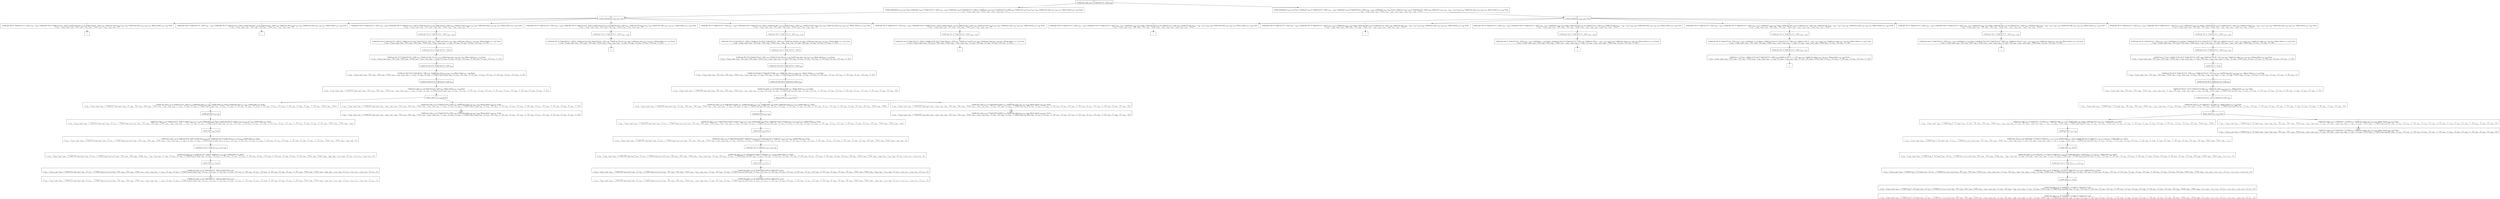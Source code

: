 digraph {
    graph [rankdir=TB
          ,bgcolor=transparent];
    node [shape=box
         ,fillcolor=white
         ,style=filled];
    0 [label=<O <BR/> Unfold one_step v<SUB>202</SUB> (C Triple [[] [1] 0 : [2]]) v<SUB>204</SUB>>];
    1 [label=<C <BR/> Unfold notEqStick v<SUB>238</SUB> v<SUB>239</SUB> Trueo, Unfold get v<SUB>238</SUB> (C Triple [[] [1] 0 : [2]]) (v<SUB>242</SUB> : v<SUB>243</SUB>), Unfold get v<SUB>239</SUB> (C Triple [[] [1] 0 : [2]]) [], Unfold set v<SUB>238</SUB> v<SUB>243</SUB> (C Triple [[] [1] 0 : [2]]) v<SUB>245</SUB>, Unfold set v<SUB>239</SUB> [v<SUB>242</SUB>] v<SUB>245</SUB> v<SUB>204</SUB>, Unfold one_step v<SUB>235</SUB> v<SUB>204</SUB> v<SUB>237</SUB>, Memo check v<SUB>237</SUB> v<SUB>236</SUB> Trueo <BR/>  [ v<SUB>202</SUB> &rarr; (v<SUB>238</SUB>, v<SUB>239</SUB>), v<SUB>240</SUB> &rarr; Trueo, v<SUB>241</SUB> &rarr; v<SUB>242</SUB> : v<SUB>243</SUB>, v<SUB>244</SUB> &rarr; [] ] >];
    2 [label=<C <BR/> Unfold notEqStick v<SUB>238</SUB> v<SUB>239</SUB> Trueo, Unfold get v<SUB>238</SUB> (C Triple [[] [1] 0 : [2]]) (v<SUB>242</SUB> : v<SUB>243</SUB>), Unfold get v<SUB>239</SUB> (C Triple [[] [1] 0 : [2]]) (v<SUB>246</SUB> : v<SUB>247</SUB>), Unfold less v<SUB>242</SUB> v<SUB>246</SUB> Trueo, Unfold set v<SUB>238</SUB> v<SUB>243</SUB> (C Triple [[] [1] 0 : [2]]) v<SUB>249</SUB>, Unfold set v<SUB>239</SUB> (v<SUB>242</SUB> : v<SUB>246</SUB> : v<SUB>247</SUB>) v<SUB>249</SUB> v<SUB>204</SUB>, Unfold one_step v<SUB>235</SUB> v<SUB>204</SUB> v<SUB>237</SUB>, Memo check v<SUB>237</SUB> v<SUB>236</SUB> Trueo <BR/>  [ v<SUB>202</SUB> &rarr; (v<SUB>238</SUB>, v<SUB>239</SUB>), v<SUB>240</SUB> &rarr; Trueo, v<SUB>241</SUB> &rarr; v<SUB>242</SUB> : v<SUB>243</SUB>, v<SUB>244</SUB> &rarr; v<SUB>246</SUB> : v<SUB>247</SUB>, v<SUB>248</SUB> &rarr; Trueo ] >];
    3 [label=<O <BR/> Unfold notEqStick v<SUB>238</SUB> v<SUB>239</SUB> Trueo>];
    4 [label=<C <BR/> Unfold get One (C Triple [[] [1] 0 : [2]]) (v<SUB>242</SUB> : v<SUB>243</SUB>), Unfold get Two (C Triple [[] [1] 0 : [2]]) [], Unfold set One v<SUB>243</SUB> (C Triple [[] [1] 0 : [2]]) v<SUB>245</SUB>, Unfold set Two [v<SUB>242</SUB>] v<SUB>245</SUB> v<SUB>204</SUB>, Unfold one_step v<SUB>235</SUB> v<SUB>204</SUB> v<SUB>237</SUB>, Memo check v<SUB>237</SUB> v<SUB>236</SUB> Trueo <BR/>  [ v<SUB>202</SUB> &rarr; (v<SUB>238</SUB>, v<SUB>239</SUB>), v<SUB>238</SUB> &rarr; One, v<SUB>239</SUB> &rarr; Two, v<SUB>240</SUB> &rarr; Trueo, v<SUB>241</SUB> &rarr; v<SUB>242</SUB> : v<SUB>243</SUB>, v<SUB>244</SUB> &rarr; [] ] >];
    5 [label=<C <BR/> Unfold get One (C Triple [[] [1] 0 : [2]]) (v<SUB>242</SUB> : v<SUB>243</SUB>), Unfold get Thr (C Triple [[] [1] 0 : [2]]) [], Unfold set One v<SUB>243</SUB> (C Triple [[] [1] 0 : [2]]) v<SUB>245</SUB>, Unfold set Thr [v<SUB>242</SUB>] v<SUB>245</SUB> v<SUB>204</SUB>, Unfold one_step v<SUB>235</SUB> v<SUB>204</SUB> v<SUB>237</SUB>, Memo check v<SUB>237</SUB> v<SUB>236</SUB> Trueo <BR/>  [ v<SUB>202</SUB> &rarr; (v<SUB>238</SUB>, v<SUB>239</SUB>), v<SUB>238</SUB> &rarr; One, v<SUB>239</SUB> &rarr; Thr, v<SUB>240</SUB> &rarr; Trueo, v<SUB>241</SUB> &rarr; v<SUB>242</SUB> : v<SUB>243</SUB>, v<SUB>244</SUB> &rarr; [] ] >];
    6 [label=<C <BR/> Unfold get Two (C Triple [[] [1] 0 : [2]]) (v<SUB>242</SUB> : v<SUB>243</SUB>), Unfold get One (C Triple [[] [1] 0 : [2]]) [], Unfold set Two v<SUB>243</SUB> (C Triple [[] [1] 0 : [2]]) v<SUB>245</SUB>, Unfold set One [v<SUB>242</SUB>] v<SUB>245</SUB> v<SUB>204</SUB>, Unfold one_step v<SUB>235</SUB> v<SUB>204</SUB> v<SUB>237</SUB>, Memo check v<SUB>237</SUB> v<SUB>236</SUB> Trueo <BR/>  [ v<SUB>202</SUB> &rarr; (v<SUB>238</SUB>, v<SUB>239</SUB>), v<SUB>238</SUB> &rarr; Two, v<SUB>239</SUB> &rarr; One, v<SUB>240</SUB> &rarr; Trueo, v<SUB>241</SUB> &rarr; v<SUB>242</SUB> : v<SUB>243</SUB>, v<SUB>244</SUB> &rarr; [] ] >];
    7 [label=<C <BR/> Unfold get Two (C Triple [[] [1] 0 : [2]]) (v<SUB>242</SUB> : v<SUB>243</SUB>), Unfold get Thr (C Triple [[] [1] 0 : [2]]) [], Unfold set Two v<SUB>243</SUB> (C Triple [[] [1] 0 : [2]]) v<SUB>245</SUB>, Unfold set Thr [v<SUB>242</SUB>] v<SUB>245</SUB> v<SUB>204</SUB>, Unfold one_step v<SUB>235</SUB> v<SUB>204</SUB> v<SUB>237</SUB>, Memo check v<SUB>237</SUB> v<SUB>236</SUB> Trueo <BR/>  [ v<SUB>202</SUB> &rarr; (v<SUB>238</SUB>, v<SUB>239</SUB>), v<SUB>238</SUB> &rarr; Two, v<SUB>239</SUB> &rarr; Thr, v<SUB>240</SUB> &rarr; Trueo, v<SUB>241</SUB> &rarr; v<SUB>242</SUB> : v<SUB>243</SUB>, v<SUB>244</SUB> &rarr; [] ] >];
    8 [label=<C <BR/> Unfold get Thr (C Triple [[] [1] 0 : [2]]) (v<SUB>242</SUB> : v<SUB>243</SUB>), Unfold get One (C Triple [[] [1] 0 : [2]]) [], Unfold set Thr v<SUB>243</SUB> (C Triple [[] [1] 0 : [2]]) v<SUB>245</SUB>, Unfold set One [v<SUB>242</SUB>] v<SUB>245</SUB> v<SUB>204</SUB>, Unfold one_step v<SUB>235</SUB> v<SUB>204</SUB> v<SUB>237</SUB>, Memo check v<SUB>237</SUB> v<SUB>236</SUB> Trueo <BR/>  [ v<SUB>202</SUB> &rarr; (v<SUB>238</SUB>, v<SUB>239</SUB>), v<SUB>238</SUB> &rarr; Thr, v<SUB>239</SUB> &rarr; One, v<SUB>240</SUB> &rarr; Trueo, v<SUB>241</SUB> &rarr; v<SUB>242</SUB> : v<SUB>243</SUB>, v<SUB>244</SUB> &rarr; [] ] >];
    9 [label=<C <BR/> Unfold get Thr (C Triple [[] [1] 0 : [2]]) (v<SUB>242</SUB> : v<SUB>243</SUB>), Unfold get Two (C Triple [[] [1] 0 : [2]]) [], Unfold set Thr v<SUB>243</SUB> (C Triple [[] [1] 0 : [2]]) v<SUB>245</SUB>, Unfold set Two [v<SUB>242</SUB>] v<SUB>245</SUB> v<SUB>204</SUB>, Unfold one_step v<SUB>235</SUB> v<SUB>204</SUB> v<SUB>237</SUB>, Memo check v<SUB>237</SUB> v<SUB>236</SUB> Trueo <BR/>  [ v<SUB>202</SUB> &rarr; (v<SUB>238</SUB>, v<SUB>239</SUB>), v<SUB>238</SUB> &rarr; Thr, v<SUB>239</SUB> &rarr; Two, v<SUB>240</SUB> &rarr; Trueo, v<SUB>241</SUB> &rarr; v<SUB>242</SUB> : v<SUB>243</SUB>, v<SUB>244</SUB> &rarr; [] ] >];
    10 [label=<_|_>];
    11 [label=<_|_>];
    12 [label=<O <BR/> Unfold get Two (C Triple [[] [1] 0 : [2]]) (v<SUB>242</SUB> : v<SUB>243</SUB>)>];
    13 [label=<C <BR/> Unfold get One (C Triple [[] [1] 0 : [2]]) [], Unfold set Two [] (C Triple [[] [1] 0 : [2]]) v<SUB>245</SUB>, Unfold set One [1] v<SUB>245</SUB> v<SUB>204</SUB>, Unfold one_step v<SUB>235</SUB> v<SUB>204</SUB> v<SUB>237</SUB>, Memo check v<SUB>237</SUB> v<SUB>236</SUB> Trueo <BR/>  [ v<SUB>202</SUB> &rarr; (v<SUB>238</SUB>, v<SUB>239</SUB>), v<SUB>238</SUB> &rarr; Two, v<SUB>239</SUB> &rarr; One, v<SUB>240</SUB> &rarr; Trueo, v<SUB>241</SUB> &rarr; v<SUB>242</SUB> : v<SUB>243</SUB>, v<SUB>242</SUB> &rarr; 1, v<SUB>243</SUB> &rarr; [], v<SUB>244</SUB> &rarr; [], v<SUB>250</SUB> &rarr; [], v<SUB>251</SUB> &rarr; [1], v<SUB>252</SUB> &rarr; 0 : [2] ] >];
    14 [label=<O <BR/> Unfold get One (C Triple [[] [1] 0 : [2]]) []>];
    15 [label=<C <BR/> Unfold set Two [] (C Triple [[] [1] 0 : [2]]) v<SUB>245</SUB>, Unfold set One [1] v<SUB>245</SUB> v<SUB>204</SUB>, Unfold one_step v<SUB>235</SUB> v<SUB>204</SUB> v<SUB>237</SUB>, Memo check v<SUB>237</SUB> v<SUB>236</SUB> Trueo <BR/>  [ v<SUB>202</SUB> &rarr; (v<SUB>238</SUB>, v<SUB>239</SUB>), v<SUB>238</SUB> &rarr; Two, v<SUB>239</SUB> &rarr; One, v<SUB>240</SUB> &rarr; Trueo, v<SUB>241</SUB> &rarr; v<SUB>242</SUB> : v<SUB>243</SUB>, v<SUB>242</SUB> &rarr; 1, v<SUB>243</SUB> &rarr; [], v<SUB>244</SUB> &rarr; [], v<SUB>250</SUB> &rarr; [], v<SUB>251</SUB> &rarr; [1], v<SUB>252</SUB> &rarr; 0 : [2], v<SUB>253</SUB> &rarr; [], v<SUB>254</SUB> &rarr; [1], v<SUB>255</SUB> &rarr; 0 : [2] ] >];
    16 [label=<O <BR/> Unfold set Two [] (C Triple [[] [1] 0 : [2]]) v<SUB>245</SUB>>];
    17 [label=<C <BR/> Unfold set One [1] (C Triple [[] [] 0 : [2]]) v<SUB>204</SUB>, Unfold one_step v<SUB>235</SUB> v<SUB>204</SUB> v<SUB>237</SUB>, Memo check v<SUB>237</SUB> v<SUB>236</SUB> Trueo <BR/>  [ v<SUB>202</SUB> &rarr; (v<SUB>238</SUB>, v<SUB>239</SUB>), v<SUB>238</SUB> &rarr; Two, v<SUB>239</SUB> &rarr; One, v<SUB>240</SUB> &rarr; Trueo, v<SUB>241</SUB> &rarr; v<SUB>242</SUB> : v<SUB>243</SUB>, v<SUB>242</SUB> &rarr; 1, v<SUB>243</SUB> &rarr; [], v<SUB>244</SUB> &rarr; [], v<SUB>245</SUB> &rarr; C Triple [v<SUB>256</SUB> [] v<SUB>258</SUB>], v<SUB>250</SUB> &rarr; [], v<SUB>251</SUB> &rarr; [1], v<SUB>252</SUB> &rarr; 0 : [2], v<SUB>253</SUB> &rarr; [], v<SUB>254</SUB> &rarr; [1], v<SUB>255</SUB> &rarr; 0 : [2], v<SUB>256</SUB> &rarr; [], v<SUB>257</SUB> &rarr; [1], v<SUB>258</SUB> &rarr; 0 : [2] ] >];
    18 [label=<O <BR/> Unfold set One [1] (C Triple [[] [] 0 : [2]]) v<SUB>204</SUB>>];
    19 [label=<C <BR/> Unfold one_step v<SUB>235</SUB> (C Triple [[1] [] 0 : [2]]) v<SUB>237</SUB>, Memo check v<SUB>237</SUB> v<SUB>236</SUB> Trueo <BR/>  [ v<SUB>202</SUB> &rarr; (v<SUB>238</SUB>, v<SUB>239</SUB>), v<SUB>204</SUB> &rarr; C Triple [[1] v<SUB>260</SUB> v<SUB>261</SUB>], v<SUB>238</SUB> &rarr; Two, v<SUB>239</SUB> &rarr; One, v<SUB>240</SUB> &rarr; Trueo, v<SUB>241</SUB> &rarr; v<SUB>242</SUB> : v<SUB>243</SUB>, v<SUB>242</SUB> &rarr; 1, v<SUB>243</SUB> &rarr; [], v<SUB>244</SUB> &rarr; [], v<SUB>245</SUB> &rarr; C Triple [v<SUB>256</SUB> [] v<SUB>258</SUB>], v<SUB>250</SUB> &rarr; [], v<SUB>251</SUB> &rarr; [1], v<SUB>252</SUB> &rarr; 0 : [2], v<SUB>253</SUB> &rarr; [], v<SUB>254</SUB> &rarr; [1], v<SUB>255</SUB> &rarr; 0 : [2], v<SUB>256</SUB> &rarr; [], v<SUB>257</SUB> &rarr; [1], v<SUB>258</SUB> &rarr; 0 : [2], v<SUB>259</SUB> &rarr; [], v<SUB>260</SUB> &rarr; [], v<SUB>261</SUB> &rarr; 0 : [2] ] >];
    20 [label=<O <BR/> Memo check v<SUB>237</SUB> v<SUB>236</SUB> Trueo>];
    21 [label=<C <BR/> Unfold one_step v<SUB>235</SUB> (C Triple [[1] [] 0 : [2]]) v<SUB>237</SUB>, Unfold get One v<SUB>237</SUB> v<SUB>264</SUB>, Unfold isNil v<SUB>264</SUB> Trueo, Unfold get Two v<SUB>237</SUB> v<SUB>265</SUB>, Unfold isNil v<SUB>265</SUB> Trueo <BR/>  [ v<SUB>202</SUB> &rarr; (v<SUB>238</SUB>, v<SUB>239</SUB>), v<SUB>204</SUB> &rarr; C Triple [[1] v<SUB>260</SUB> v<SUB>261</SUB>], v<SUB>236</SUB> &rarr; [], v<SUB>238</SUB> &rarr; Two, v<SUB>239</SUB> &rarr; One, v<SUB>240</SUB> &rarr; Trueo, v<SUB>241</SUB> &rarr; v<SUB>242</SUB> : v<SUB>243</SUB>, v<SUB>242</SUB> &rarr; 1, v<SUB>243</SUB> &rarr; [], v<SUB>244</SUB> &rarr; [], v<SUB>245</SUB> &rarr; C Triple [v<SUB>256</SUB> [] v<SUB>258</SUB>], v<SUB>250</SUB> &rarr; [], v<SUB>251</SUB> &rarr; [1], v<SUB>252</SUB> &rarr; 0 : [2], v<SUB>253</SUB> &rarr; [], v<SUB>254</SUB> &rarr; [1], v<SUB>255</SUB> &rarr; 0 : [2], v<SUB>256</SUB> &rarr; [], v<SUB>257</SUB> &rarr; [1], v<SUB>258</SUB> &rarr; 0 : [2], v<SUB>259</SUB> &rarr; [], v<SUB>260</SUB> &rarr; [], v<SUB>261</SUB> &rarr; 0 : [2], v<SUB>262</SUB> &rarr; Trueo, v<SUB>263</SUB> &rarr; Trueo ] >];
    22 [label=<C <BR/> Unfold one_step v<SUB>235</SUB> (C Triple [[1] [] 0 : [2]]) v<SUB>237</SUB>, Unfold one_step v<SUB>266</SUB> v<SUB>237</SUB> v<SUB>268</SUB>, Memo check v<SUB>268</SUB> v<SUB>267</SUB> Trueo <BR/>  [ v<SUB>202</SUB> &rarr; (v<SUB>238</SUB>, v<SUB>239</SUB>), v<SUB>204</SUB> &rarr; C Triple [[1] v<SUB>260</SUB> v<SUB>261</SUB>], v<SUB>236</SUB> &rarr; v<SUB>266</SUB> : v<SUB>267</SUB>, v<SUB>238</SUB> &rarr; Two, v<SUB>239</SUB> &rarr; One, v<SUB>240</SUB> &rarr; Trueo, v<SUB>241</SUB> &rarr; v<SUB>242</SUB> : v<SUB>243</SUB>, v<SUB>242</SUB> &rarr; 1, v<SUB>243</SUB> &rarr; [], v<SUB>244</SUB> &rarr; [], v<SUB>245</SUB> &rarr; C Triple [v<SUB>256</SUB> [] v<SUB>258</SUB>], v<SUB>250</SUB> &rarr; [], v<SUB>251</SUB> &rarr; [1], v<SUB>252</SUB> &rarr; 0 : [2], v<SUB>253</SUB> &rarr; [], v<SUB>254</SUB> &rarr; [1], v<SUB>255</SUB> &rarr; 0 : [2], v<SUB>256</SUB> &rarr; [], v<SUB>257</SUB> &rarr; [1], v<SUB>258</SUB> &rarr; 0 : [2], v<SUB>259</SUB> &rarr; [], v<SUB>260</SUB> &rarr; [], v<SUB>261</SUB> &rarr; 0 : [2] ] >];
    23 [label=<O <BR/> Unfold get One v<SUB>237</SUB> v<SUB>264</SUB>>];
    24 [label=<C <BR/> Unfold one_step v<SUB>235</SUB> (C Triple [[1] [] 0 : [2]]) (C Triple [v<SUB>269</SUB> v<SUB>270</SUB> v<SUB>271</SUB>]), Unfold isNil v<SUB>269</SUB> Trueo, Unfold get Two (C Triple [v<SUB>269</SUB> v<SUB>270</SUB> v<SUB>271</SUB>]) v<SUB>265</SUB>, Unfold isNil v<SUB>265</SUB> Trueo <BR/>  [ v<SUB>202</SUB> &rarr; (v<SUB>238</SUB>, v<SUB>239</SUB>), v<SUB>204</SUB> &rarr; C Triple [[1] v<SUB>260</SUB> v<SUB>261</SUB>], v<SUB>236</SUB> &rarr; [], v<SUB>237</SUB> &rarr; C Triple [v<SUB>269</SUB> v<SUB>270</SUB> v<SUB>271</SUB>], v<SUB>238</SUB> &rarr; Two, v<SUB>239</SUB> &rarr; One, v<SUB>240</SUB> &rarr; Trueo, v<SUB>241</SUB> &rarr; v<SUB>242</SUB> : v<SUB>243</SUB>, v<SUB>242</SUB> &rarr; 1, v<SUB>243</SUB> &rarr; [], v<SUB>244</SUB> &rarr; [], v<SUB>245</SUB> &rarr; C Triple [v<SUB>256</SUB> [] v<SUB>258</SUB>], v<SUB>250</SUB> &rarr; [], v<SUB>251</SUB> &rarr; [1], v<SUB>252</SUB> &rarr; 0 : [2], v<SUB>253</SUB> &rarr; [], v<SUB>254</SUB> &rarr; [1], v<SUB>255</SUB> &rarr; 0 : [2], v<SUB>256</SUB> &rarr; [], v<SUB>257</SUB> &rarr; [1], v<SUB>258</SUB> &rarr; 0 : [2], v<SUB>259</SUB> &rarr; [], v<SUB>260</SUB> &rarr; [], v<SUB>261</SUB> &rarr; 0 : [2], v<SUB>262</SUB> &rarr; Trueo, v<SUB>263</SUB> &rarr; Trueo, v<SUB>264</SUB> &rarr; v<SUB>269</SUB> ] >];
    25 [label=<O <BR/> Unfold isNil v<SUB>269</SUB> Trueo>];
    26 [label=<C <BR/> Unfold one_step v<SUB>235</SUB> (C Triple [[1] [] 0 : [2]]) (C Triple [[] v<SUB>270</SUB> v<SUB>271</SUB>]), Unfold get Two (C Triple [[] v<SUB>270</SUB> v<SUB>271</SUB>]) v<SUB>265</SUB>, Unfold isNil v<SUB>265</SUB> Trueo <BR/>  [ v<SUB>202</SUB> &rarr; (v<SUB>238</SUB>, v<SUB>239</SUB>), v<SUB>204</SUB> &rarr; C Triple [[1] v<SUB>260</SUB> v<SUB>261</SUB>], v<SUB>236</SUB> &rarr; [], v<SUB>237</SUB> &rarr; C Triple [v<SUB>269</SUB> v<SUB>270</SUB> v<SUB>271</SUB>], v<SUB>238</SUB> &rarr; Two, v<SUB>239</SUB> &rarr; One, v<SUB>240</SUB> &rarr; Trueo, v<SUB>241</SUB> &rarr; v<SUB>242</SUB> : v<SUB>243</SUB>, v<SUB>242</SUB> &rarr; 1, v<SUB>243</SUB> &rarr; [], v<SUB>244</SUB> &rarr; [], v<SUB>245</SUB> &rarr; C Triple [v<SUB>256</SUB> [] v<SUB>258</SUB>], v<SUB>250</SUB> &rarr; [], v<SUB>251</SUB> &rarr; [1], v<SUB>252</SUB> &rarr; 0 : [2], v<SUB>253</SUB> &rarr; [], v<SUB>254</SUB> &rarr; [1], v<SUB>255</SUB> &rarr; 0 : [2], v<SUB>256</SUB> &rarr; [], v<SUB>257</SUB> &rarr; [1], v<SUB>258</SUB> &rarr; 0 : [2], v<SUB>259</SUB> &rarr; [], v<SUB>260</SUB> &rarr; [], v<SUB>261</SUB> &rarr; 0 : [2], v<SUB>262</SUB> &rarr; Trueo, v<SUB>263</SUB> &rarr; Trueo, v<SUB>264</SUB> &rarr; v<SUB>269</SUB>, v<SUB>269</SUB> &rarr; [] ] >];
    27 [label=<O <BR/> Unfold get Two (C Triple [[] v<SUB>270</SUB> v<SUB>271</SUB>]) v<SUB>265</SUB>>];
    28 [label=<C <BR/> Unfold one_step v<SUB>235</SUB> (C Triple [[1] [] 0 : [2]]) (C Triple [[] v<SUB>275</SUB> v<SUB>276</SUB>]), Unfold isNil v<SUB>275</SUB> Trueo <BR/>  [ v<SUB>202</SUB> &rarr; (v<SUB>238</SUB>, v<SUB>239</SUB>), v<SUB>204</SUB> &rarr; C Triple [[1] v<SUB>260</SUB> v<SUB>261</SUB>], v<SUB>236</SUB> &rarr; [], v<SUB>237</SUB> &rarr; C Triple [v<SUB>269</SUB> v<SUB>270</SUB> v<SUB>271</SUB>], v<SUB>238</SUB> &rarr; Two, v<SUB>239</SUB> &rarr; One, v<SUB>240</SUB> &rarr; Trueo, v<SUB>241</SUB> &rarr; v<SUB>242</SUB> : v<SUB>243</SUB>, v<SUB>242</SUB> &rarr; 1, v<SUB>243</SUB> &rarr; [], v<SUB>244</SUB> &rarr; [], v<SUB>245</SUB> &rarr; C Triple [v<SUB>256</SUB> [] v<SUB>258</SUB>], v<SUB>250</SUB> &rarr; [], v<SUB>251</SUB> &rarr; [1], v<SUB>252</SUB> &rarr; 0 : [2], v<SUB>253</SUB> &rarr; [], v<SUB>254</SUB> &rarr; [1], v<SUB>255</SUB> &rarr; 0 : [2], v<SUB>256</SUB> &rarr; [], v<SUB>257</SUB> &rarr; [1], v<SUB>258</SUB> &rarr; 0 : [2], v<SUB>259</SUB> &rarr; [], v<SUB>260</SUB> &rarr; [], v<SUB>261</SUB> &rarr; 0 : [2], v<SUB>262</SUB> &rarr; Trueo, v<SUB>263</SUB> &rarr; Trueo, v<SUB>264</SUB> &rarr; v<SUB>269</SUB>, v<SUB>265</SUB> &rarr; v<SUB>275</SUB>, v<SUB>269</SUB> &rarr; [], v<SUB>270</SUB> &rarr; v<SUB>275</SUB>, v<SUB>271</SUB> &rarr; v<SUB>276</SUB>, v<SUB>274</SUB> &rarr; [] ] >];
    29 [label=<O <BR/> Unfold isNil v<SUB>275</SUB> Trueo>];
    30 [label=<C <BR/> Unfold one_step v<SUB>235</SUB> (C Triple [[1] [] 0 : [2]]) (C Triple [[] [] v<SUB>276</SUB>]) <BR/>  [ v<SUB>202</SUB> &rarr; (v<SUB>238</SUB>, v<SUB>239</SUB>), v<SUB>204</SUB> &rarr; C Triple [[1] v<SUB>260</SUB> v<SUB>261</SUB>], v<SUB>236</SUB> &rarr; [], v<SUB>237</SUB> &rarr; C Triple [v<SUB>269</SUB> v<SUB>270</SUB> v<SUB>271</SUB>], v<SUB>238</SUB> &rarr; Two, v<SUB>239</SUB> &rarr; One, v<SUB>240</SUB> &rarr; Trueo, v<SUB>241</SUB> &rarr; v<SUB>242</SUB> : v<SUB>243</SUB>, v<SUB>242</SUB> &rarr; 1, v<SUB>243</SUB> &rarr; [], v<SUB>244</SUB> &rarr; [], v<SUB>245</SUB> &rarr; C Triple [v<SUB>256</SUB> [] v<SUB>258</SUB>], v<SUB>250</SUB> &rarr; [], v<SUB>251</SUB> &rarr; [1], v<SUB>252</SUB> &rarr; 0 : [2], v<SUB>253</SUB> &rarr; [], v<SUB>254</SUB> &rarr; [1], v<SUB>255</SUB> &rarr; 0 : [2], v<SUB>256</SUB> &rarr; [], v<SUB>257</SUB> &rarr; [1], v<SUB>258</SUB> &rarr; 0 : [2], v<SUB>259</SUB> &rarr; [], v<SUB>260</SUB> &rarr; [], v<SUB>261</SUB> &rarr; 0 : [2], v<SUB>262</SUB> &rarr; Trueo, v<SUB>263</SUB> &rarr; Trueo, v<SUB>264</SUB> &rarr; v<SUB>269</SUB>, v<SUB>265</SUB> &rarr; v<SUB>275</SUB>, v<SUB>269</SUB> &rarr; [], v<SUB>270</SUB> &rarr; v<SUB>275</SUB>, v<SUB>271</SUB> &rarr; v<SUB>276</SUB>, v<SUB>274</SUB> &rarr; [], v<SUB>275</SUB> &rarr; [] ] >];
    31 [label=<Leaf <BR/> Unfold one_step v<SUB>235</SUB> (C Triple [[1] [] 0 : [2]]) (C Triple [[] [] v<SUB>276</SUB>]) <BR/>  [ v<SUB>202</SUB> &rarr; (v<SUB>238</SUB>, v<SUB>239</SUB>), v<SUB>204</SUB> &rarr; C Triple [[1] v<SUB>260</SUB> v<SUB>261</SUB>], v<SUB>236</SUB> &rarr; [], v<SUB>237</SUB> &rarr; C Triple [v<SUB>269</SUB> v<SUB>270</SUB> v<SUB>271</SUB>], v<SUB>238</SUB> &rarr; Two, v<SUB>239</SUB> &rarr; One, v<SUB>240</SUB> &rarr; Trueo, v<SUB>241</SUB> &rarr; v<SUB>242</SUB> : v<SUB>243</SUB>, v<SUB>242</SUB> &rarr; 1, v<SUB>243</SUB> &rarr; [], v<SUB>244</SUB> &rarr; [], v<SUB>245</SUB> &rarr; C Triple [v<SUB>256</SUB> [] v<SUB>258</SUB>], v<SUB>250</SUB> &rarr; [], v<SUB>251</SUB> &rarr; [1], v<SUB>252</SUB> &rarr; 0 : [2], v<SUB>253</SUB> &rarr; [], v<SUB>254</SUB> &rarr; [1], v<SUB>255</SUB> &rarr; 0 : [2], v<SUB>256</SUB> &rarr; [], v<SUB>257</SUB> &rarr; [1], v<SUB>258</SUB> &rarr; 0 : [2], v<SUB>259</SUB> &rarr; [], v<SUB>260</SUB> &rarr; [], v<SUB>261</SUB> &rarr; 0 : [2], v<SUB>262</SUB> &rarr; Trueo, v<SUB>263</SUB> &rarr; Trueo, v<SUB>264</SUB> &rarr; v<SUB>269</SUB>, v<SUB>265</SUB> &rarr; v<SUB>275</SUB>, v<SUB>269</SUB> &rarr; [], v<SUB>270</SUB> &rarr; v<SUB>275</SUB>, v<SUB>271</SUB> &rarr; v<SUB>276</SUB>, v<SUB>274</SUB> &rarr; [], v<SUB>275</SUB> &rarr; [] ] >];
    32 [label=<Leaf <BR/> Unfold one_step v<SUB>235</SUB> (C Triple [[1] [] 0 : [2]]) v<SUB>237</SUB>, Unfold one_step v<SUB>266</SUB> v<SUB>237</SUB> v<SUB>268</SUB>, Memo check v<SUB>268</SUB> v<SUB>267</SUB> Trueo <BR/>  [ v<SUB>202</SUB> &rarr; (v<SUB>238</SUB>, v<SUB>239</SUB>), v<SUB>204</SUB> &rarr; C Triple [[1] v<SUB>260</SUB> v<SUB>261</SUB>], v<SUB>236</SUB> &rarr; v<SUB>266</SUB> : v<SUB>267</SUB>, v<SUB>238</SUB> &rarr; Two, v<SUB>239</SUB> &rarr; One, v<SUB>240</SUB> &rarr; Trueo, v<SUB>241</SUB> &rarr; v<SUB>242</SUB> : v<SUB>243</SUB>, v<SUB>242</SUB> &rarr; 1, v<SUB>243</SUB> &rarr; [], v<SUB>244</SUB> &rarr; [], v<SUB>245</SUB> &rarr; C Triple [v<SUB>256</SUB> [] v<SUB>258</SUB>], v<SUB>250</SUB> &rarr; [], v<SUB>251</SUB> &rarr; [1], v<SUB>252</SUB> &rarr; 0 : [2], v<SUB>253</SUB> &rarr; [], v<SUB>254</SUB> &rarr; [1], v<SUB>255</SUB> &rarr; 0 : [2], v<SUB>256</SUB> &rarr; [], v<SUB>257</SUB> &rarr; [1], v<SUB>258</SUB> &rarr; 0 : [2], v<SUB>259</SUB> &rarr; [], v<SUB>260</SUB> &rarr; [], v<SUB>261</SUB> &rarr; 0 : [2] ] >];
    33 [label=<O <BR/> Unfold get Two (C Triple [[] [1] 0 : [2]]) (v<SUB>242</SUB> : v<SUB>243</SUB>)>];
    34 [label=<C <BR/> Unfold get Thr (C Triple [[] [1] 0 : [2]]) [], Unfold set Two [] (C Triple [[] [1] 0 : [2]]) v<SUB>245</SUB>, Unfold set Thr [1] v<SUB>245</SUB> v<SUB>204</SUB>, Unfold one_step v<SUB>235</SUB> v<SUB>204</SUB> v<SUB>237</SUB>, Memo check v<SUB>237</SUB> v<SUB>236</SUB> Trueo <BR/>  [ v<SUB>202</SUB> &rarr; (v<SUB>238</SUB>, v<SUB>239</SUB>), v<SUB>238</SUB> &rarr; Two, v<SUB>239</SUB> &rarr; Thr, v<SUB>240</SUB> &rarr; Trueo, v<SUB>241</SUB> &rarr; v<SUB>242</SUB> : v<SUB>243</SUB>, v<SUB>242</SUB> &rarr; 1, v<SUB>243</SUB> &rarr; [], v<SUB>244</SUB> &rarr; [], v<SUB>250</SUB> &rarr; [], v<SUB>251</SUB> &rarr; [1], v<SUB>252</SUB> &rarr; 0 : [2] ] >];
    35 [label=<_|_>];
    36 [label=<O <BR/> Unfold get Thr (C Triple [[] [1] 0 : [2]]) (v<SUB>242</SUB> : v<SUB>243</SUB>)>];
    37 [label=<C <BR/> Unfold get One (C Triple [[] [1] 0 : [2]]) [], Unfold set Thr [2] (C Triple [[] [1] 0 : [2]]) v<SUB>245</SUB>, Unfold set One [0] v<SUB>245</SUB> v<SUB>204</SUB>, Unfold one_step v<SUB>235</SUB> v<SUB>204</SUB> v<SUB>237</SUB>, Memo check v<SUB>237</SUB> v<SUB>236</SUB> Trueo <BR/>  [ v<SUB>202</SUB> &rarr; (v<SUB>238</SUB>, v<SUB>239</SUB>), v<SUB>238</SUB> &rarr; Thr, v<SUB>239</SUB> &rarr; One, v<SUB>240</SUB> &rarr; Trueo, v<SUB>241</SUB> &rarr; v<SUB>242</SUB> : v<SUB>243</SUB>, v<SUB>242</SUB> &rarr; 0, v<SUB>243</SUB> &rarr; [2], v<SUB>244</SUB> &rarr; [], v<SUB>250</SUB> &rarr; [], v<SUB>251</SUB> &rarr; [1], v<SUB>252</SUB> &rarr; 0 : [2] ] >];
    38 [label=<O <BR/> Unfold get One (C Triple [[] [1] 0 : [2]]) []>];
    39 [label=<C <BR/> Unfold set Thr [2] (C Triple [[] [1] 0 : [2]]) v<SUB>245</SUB>, Unfold set One [0] v<SUB>245</SUB> v<SUB>204</SUB>, Unfold one_step v<SUB>235</SUB> v<SUB>204</SUB> v<SUB>237</SUB>, Memo check v<SUB>237</SUB> v<SUB>236</SUB> Trueo <BR/>  [ v<SUB>202</SUB> &rarr; (v<SUB>238</SUB>, v<SUB>239</SUB>), v<SUB>238</SUB> &rarr; Thr, v<SUB>239</SUB> &rarr; One, v<SUB>240</SUB> &rarr; Trueo, v<SUB>241</SUB> &rarr; v<SUB>242</SUB> : v<SUB>243</SUB>, v<SUB>242</SUB> &rarr; 0, v<SUB>243</SUB> &rarr; [2], v<SUB>244</SUB> &rarr; [], v<SUB>250</SUB> &rarr; [], v<SUB>251</SUB> &rarr; [1], v<SUB>252</SUB> &rarr; 0 : [2], v<SUB>253</SUB> &rarr; [], v<SUB>254</SUB> &rarr; [1], v<SUB>255</SUB> &rarr; 0 : [2] ] >];
    40 [label=<O <BR/> Unfold set Thr [2] (C Triple [[] [1] 0 : [2]]) v<SUB>245</SUB>>];
    41 [label=<C <BR/> Unfold set One [0] (C Triple [[] [1] [2]]) v<SUB>204</SUB>, Unfold one_step v<SUB>235</SUB> v<SUB>204</SUB> v<SUB>237</SUB>, Memo check v<SUB>237</SUB> v<SUB>236</SUB> Trueo <BR/>  [ v<SUB>202</SUB> &rarr; (v<SUB>238</SUB>, v<SUB>239</SUB>), v<SUB>238</SUB> &rarr; Thr, v<SUB>239</SUB> &rarr; One, v<SUB>240</SUB> &rarr; Trueo, v<SUB>241</SUB> &rarr; v<SUB>242</SUB> : v<SUB>243</SUB>, v<SUB>242</SUB> &rarr; 0, v<SUB>243</SUB> &rarr; [2], v<SUB>244</SUB> &rarr; [], v<SUB>245</SUB> &rarr; C Triple [v<SUB>256</SUB> v<SUB>257</SUB> [2]], v<SUB>250</SUB> &rarr; [], v<SUB>251</SUB> &rarr; [1], v<SUB>252</SUB> &rarr; 0 : [2], v<SUB>253</SUB> &rarr; [], v<SUB>254</SUB> &rarr; [1], v<SUB>255</SUB> &rarr; 0 : [2], v<SUB>256</SUB> &rarr; [], v<SUB>257</SUB> &rarr; [1], v<SUB>258</SUB> &rarr; 0 : [2] ] >];
    42 [label=<O <BR/> Unfold set One [0] (C Triple [[] [1] [2]]) v<SUB>204</SUB>>];
    43 [label=<C <BR/> Unfold one_step v<SUB>235</SUB> (C Triple [[0] [1] [2]]) v<SUB>237</SUB>, Memo check v<SUB>237</SUB> v<SUB>236</SUB> Trueo <BR/>  [ v<SUB>202</SUB> &rarr; (v<SUB>238</SUB>, v<SUB>239</SUB>), v<SUB>204</SUB> &rarr; C Triple [[0] v<SUB>260</SUB> v<SUB>261</SUB>], v<SUB>238</SUB> &rarr; Thr, v<SUB>239</SUB> &rarr; One, v<SUB>240</SUB> &rarr; Trueo, v<SUB>241</SUB> &rarr; v<SUB>242</SUB> : v<SUB>243</SUB>, v<SUB>242</SUB> &rarr; 0, v<SUB>243</SUB> &rarr; [2], v<SUB>244</SUB> &rarr; [], v<SUB>245</SUB> &rarr; C Triple [v<SUB>256</SUB> v<SUB>257</SUB> [2]], v<SUB>250</SUB> &rarr; [], v<SUB>251</SUB> &rarr; [1], v<SUB>252</SUB> &rarr; 0 : [2], v<SUB>253</SUB> &rarr; [], v<SUB>254</SUB> &rarr; [1], v<SUB>255</SUB> &rarr; 0 : [2], v<SUB>256</SUB> &rarr; [], v<SUB>257</SUB> &rarr; [1], v<SUB>258</SUB> &rarr; 0 : [2], v<SUB>259</SUB> &rarr; [], v<SUB>260</SUB> &rarr; [1], v<SUB>261</SUB> &rarr; [2] ] >];
    44 [label=<O <BR/> Memo check v<SUB>237</SUB> v<SUB>236</SUB> Trueo>];
    45 [label=<C <BR/> Unfold one_step v<SUB>235</SUB> (C Triple [[0] [1] [2]]) v<SUB>237</SUB>, Unfold get One v<SUB>237</SUB> v<SUB>264</SUB>, Unfold isNil v<SUB>264</SUB> Trueo, Unfold get Two v<SUB>237</SUB> v<SUB>265</SUB>, Unfold isNil v<SUB>265</SUB> Trueo <BR/>  [ v<SUB>202</SUB> &rarr; (v<SUB>238</SUB>, v<SUB>239</SUB>), v<SUB>204</SUB> &rarr; C Triple [[0] v<SUB>260</SUB> v<SUB>261</SUB>], v<SUB>236</SUB> &rarr; [], v<SUB>238</SUB> &rarr; Thr, v<SUB>239</SUB> &rarr; One, v<SUB>240</SUB> &rarr; Trueo, v<SUB>241</SUB> &rarr; v<SUB>242</SUB> : v<SUB>243</SUB>, v<SUB>242</SUB> &rarr; 0, v<SUB>243</SUB> &rarr; [2], v<SUB>244</SUB> &rarr; [], v<SUB>245</SUB> &rarr; C Triple [v<SUB>256</SUB> v<SUB>257</SUB> [2]], v<SUB>250</SUB> &rarr; [], v<SUB>251</SUB> &rarr; [1], v<SUB>252</SUB> &rarr; 0 : [2], v<SUB>253</SUB> &rarr; [], v<SUB>254</SUB> &rarr; [1], v<SUB>255</SUB> &rarr; 0 : [2], v<SUB>256</SUB> &rarr; [], v<SUB>257</SUB> &rarr; [1], v<SUB>258</SUB> &rarr; 0 : [2], v<SUB>259</SUB> &rarr; [], v<SUB>260</SUB> &rarr; [1], v<SUB>261</SUB> &rarr; [2], v<SUB>262</SUB> &rarr; Trueo, v<SUB>263</SUB> &rarr; Trueo ] >];
    46 [label=<C <BR/> Unfold one_step v<SUB>235</SUB> (C Triple [[0] [1] [2]]) v<SUB>237</SUB>, Unfold one_step v<SUB>266</SUB> v<SUB>237</SUB> v<SUB>268</SUB>, Memo check v<SUB>268</SUB> v<SUB>267</SUB> Trueo <BR/>  [ v<SUB>202</SUB> &rarr; (v<SUB>238</SUB>, v<SUB>239</SUB>), v<SUB>204</SUB> &rarr; C Triple [[0] v<SUB>260</SUB> v<SUB>261</SUB>], v<SUB>236</SUB> &rarr; v<SUB>266</SUB> : v<SUB>267</SUB>, v<SUB>238</SUB> &rarr; Thr, v<SUB>239</SUB> &rarr; One, v<SUB>240</SUB> &rarr; Trueo, v<SUB>241</SUB> &rarr; v<SUB>242</SUB> : v<SUB>243</SUB>, v<SUB>242</SUB> &rarr; 0, v<SUB>243</SUB> &rarr; [2], v<SUB>244</SUB> &rarr; [], v<SUB>245</SUB> &rarr; C Triple [v<SUB>256</SUB> v<SUB>257</SUB> [2]], v<SUB>250</SUB> &rarr; [], v<SUB>251</SUB> &rarr; [1], v<SUB>252</SUB> &rarr; 0 : [2], v<SUB>253</SUB> &rarr; [], v<SUB>254</SUB> &rarr; [1], v<SUB>255</SUB> &rarr; 0 : [2], v<SUB>256</SUB> &rarr; [], v<SUB>257</SUB> &rarr; [1], v<SUB>258</SUB> &rarr; 0 : [2], v<SUB>259</SUB> &rarr; [], v<SUB>260</SUB> &rarr; [1], v<SUB>261</SUB> &rarr; [2] ] >];
    47 [label=<O <BR/> Unfold get One v<SUB>237</SUB> v<SUB>264</SUB>>];
    48 [label=<C <BR/> Unfold one_step v<SUB>235</SUB> (C Triple [[0] [1] [2]]) (C Triple [v<SUB>269</SUB> v<SUB>270</SUB> v<SUB>271</SUB>]), Unfold isNil v<SUB>269</SUB> Trueo, Unfold get Two (C Triple [v<SUB>269</SUB> v<SUB>270</SUB> v<SUB>271</SUB>]) v<SUB>265</SUB>, Unfold isNil v<SUB>265</SUB> Trueo <BR/>  [ v<SUB>202</SUB> &rarr; (v<SUB>238</SUB>, v<SUB>239</SUB>), v<SUB>204</SUB> &rarr; C Triple [[0] v<SUB>260</SUB> v<SUB>261</SUB>], v<SUB>236</SUB> &rarr; [], v<SUB>237</SUB> &rarr; C Triple [v<SUB>269</SUB> v<SUB>270</SUB> v<SUB>271</SUB>], v<SUB>238</SUB> &rarr; Thr, v<SUB>239</SUB> &rarr; One, v<SUB>240</SUB> &rarr; Trueo, v<SUB>241</SUB> &rarr; v<SUB>242</SUB> : v<SUB>243</SUB>, v<SUB>242</SUB> &rarr; 0, v<SUB>243</SUB> &rarr; [2], v<SUB>244</SUB> &rarr; [], v<SUB>245</SUB> &rarr; C Triple [v<SUB>256</SUB> v<SUB>257</SUB> [2]], v<SUB>250</SUB> &rarr; [], v<SUB>251</SUB> &rarr; [1], v<SUB>252</SUB> &rarr; 0 : [2], v<SUB>253</SUB> &rarr; [], v<SUB>254</SUB> &rarr; [1], v<SUB>255</SUB> &rarr; 0 : [2], v<SUB>256</SUB> &rarr; [], v<SUB>257</SUB> &rarr; [1], v<SUB>258</SUB> &rarr; 0 : [2], v<SUB>259</SUB> &rarr; [], v<SUB>260</SUB> &rarr; [1], v<SUB>261</SUB> &rarr; [2], v<SUB>262</SUB> &rarr; Trueo, v<SUB>263</SUB> &rarr; Trueo, v<SUB>264</SUB> &rarr; v<SUB>269</SUB> ] >];
    49 [label=<O <BR/> Unfold isNil v<SUB>269</SUB> Trueo>];
    50 [label=<C <BR/> Unfold one_step v<SUB>235</SUB> (C Triple [[0] [1] [2]]) (C Triple [[] v<SUB>270</SUB> v<SUB>271</SUB>]), Unfold get Two (C Triple [[] v<SUB>270</SUB> v<SUB>271</SUB>]) v<SUB>265</SUB>, Unfold isNil v<SUB>265</SUB> Trueo <BR/>  [ v<SUB>202</SUB> &rarr; (v<SUB>238</SUB>, v<SUB>239</SUB>), v<SUB>204</SUB> &rarr; C Triple [[0] v<SUB>260</SUB> v<SUB>261</SUB>], v<SUB>236</SUB> &rarr; [], v<SUB>237</SUB> &rarr; C Triple [v<SUB>269</SUB> v<SUB>270</SUB> v<SUB>271</SUB>], v<SUB>238</SUB> &rarr; Thr, v<SUB>239</SUB> &rarr; One, v<SUB>240</SUB> &rarr; Trueo, v<SUB>241</SUB> &rarr; v<SUB>242</SUB> : v<SUB>243</SUB>, v<SUB>242</SUB> &rarr; 0, v<SUB>243</SUB> &rarr; [2], v<SUB>244</SUB> &rarr; [], v<SUB>245</SUB> &rarr; C Triple [v<SUB>256</SUB> v<SUB>257</SUB> [2]], v<SUB>250</SUB> &rarr; [], v<SUB>251</SUB> &rarr; [1], v<SUB>252</SUB> &rarr; 0 : [2], v<SUB>253</SUB> &rarr; [], v<SUB>254</SUB> &rarr; [1], v<SUB>255</SUB> &rarr; 0 : [2], v<SUB>256</SUB> &rarr; [], v<SUB>257</SUB> &rarr; [1], v<SUB>258</SUB> &rarr; 0 : [2], v<SUB>259</SUB> &rarr; [], v<SUB>260</SUB> &rarr; [1], v<SUB>261</SUB> &rarr; [2], v<SUB>262</SUB> &rarr; Trueo, v<SUB>263</SUB> &rarr; Trueo, v<SUB>264</SUB> &rarr; v<SUB>269</SUB>, v<SUB>269</SUB> &rarr; [] ] >];
    51 [label=<O <BR/> Unfold get Two (C Triple [[] v<SUB>270</SUB> v<SUB>271</SUB>]) v<SUB>265</SUB>>];
    52 [label=<C <BR/> Unfold one_step v<SUB>235</SUB> (C Triple [[0] [1] [2]]) (C Triple [[] v<SUB>275</SUB> v<SUB>276</SUB>]), Unfold isNil v<SUB>275</SUB> Trueo <BR/>  [ v<SUB>202</SUB> &rarr; (v<SUB>238</SUB>, v<SUB>239</SUB>), v<SUB>204</SUB> &rarr; C Triple [[0] v<SUB>260</SUB> v<SUB>261</SUB>], v<SUB>236</SUB> &rarr; [], v<SUB>237</SUB> &rarr; C Triple [v<SUB>269</SUB> v<SUB>270</SUB> v<SUB>271</SUB>], v<SUB>238</SUB> &rarr; Thr, v<SUB>239</SUB> &rarr; One, v<SUB>240</SUB> &rarr; Trueo, v<SUB>241</SUB> &rarr; v<SUB>242</SUB> : v<SUB>243</SUB>, v<SUB>242</SUB> &rarr; 0, v<SUB>243</SUB> &rarr; [2], v<SUB>244</SUB> &rarr; [], v<SUB>245</SUB> &rarr; C Triple [v<SUB>256</SUB> v<SUB>257</SUB> [2]], v<SUB>250</SUB> &rarr; [], v<SUB>251</SUB> &rarr; [1], v<SUB>252</SUB> &rarr; 0 : [2], v<SUB>253</SUB> &rarr; [], v<SUB>254</SUB> &rarr; [1], v<SUB>255</SUB> &rarr; 0 : [2], v<SUB>256</SUB> &rarr; [], v<SUB>257</SUB> &rarr; [1], v<SUB>258</SUB> &rarr; 0 : [2], v<SUB>259</SUB> &rarr; [], v<SUB>260</SUB> &rarr; [1], v<SUB>261</SUB> &rarr; [2], v<SUB>262</SUB> &rarr; Trueo, v<SUB>263</SUB> &rarr; Trueo, v<SUB>264</SUB> &rarr; v<SUB>269</SUB>, v<SUB>265</SUB> &rarr; v<SUB>275</SUB>, v<SUB>269</SUB> &rarr; [], v<SUB>270</SUB> &rarr; v<SUB>275</SUB>, v<SUB>271</SUB> &rarr; v<SUB>276</SUB>, v<SUB>274</SUB> &rarr; [] ] >];
    53 [label=<O <BR/> Unfold isNil v<SUB>275</SUB> Trueo>];
    54 [label=<C <BR/> Unfold one_step v<SUB>235</SUB> (C Triple [[0] [1] [2]]) (C Triple [[] [] v<SUB>276</SUB>]) <BR/>  [ v<SUB>202</SUB> &rarr; (v<SUB>238</SUB>, v<SUB>239</SUB>), v<SUB>204</SUB> &rarr; C Triple [[0] v<SUB>260</SUB> v<SUB>261</SUB>], v<SUB>236</SUB> &rarr; [], v<SUB>237</SUB> &rarr; C Triple [v<SUB>269</SUB> v<SUB>270</SUB> v<SUB>271</SUB>], v<SUB>238</SUB> &rarr; Thr, v<SUB>239</SUB> &rarr; One, v<SUB>240</SUB> &rarr; Trueo, v<SUB>241</SUB> &rarr; v<SUB>242</SUB> : v<SUB>243</SUB>, v<SUB>242</SUB> &rarr; 0, v<SUB>243</SUB> &rarr; [2], v<SUB>244</SUB> &rarr; [], v<SUB>245</SUB> &rarr; C Triple [v<SUB>256</SUB> v<SUB>257</SUB> [2]], v<SUB>250</SUB> &rarr; [], v<SUB>251</SUB> &rarr; [1], v<SUB>252</SUB> &rarr; 0 : [2], v<SUB>253</SUB> &rarr; [], v<SUB>254</SUB> &rarr; [1], v<SUB>255</SUB> &rarr; 0 : [2], v<SUB>256</SUB> &rarr; [], v<SUB>257</SUB> &rarr; [1], v<SUB>258</SUB> &rarr; 0 : [2], v<SUB>259</SUB> &rarr; [], v<SUB>260</SUB> &rarr; [1], v<SUB>261</SUB> &rarr; [2], v<SUB>262</SUB> &rarr; Trueo, v<SUB>263</SUB> &rarr; Trueo, v<SUB>264</SUB> &rarr; v<SUB>269</SUB>, v<SUB>265</SUB> &rarr; v<SUB>275</SUB>, v<SUB>269</SUB> &rarr; [], v<SUB>270</SUB> &rarr; v<SUB>275</SUB>, v<SUB>271</SUB> &rarr; v<SUB>276</SUB>, v<SUB>274</SUB> &rarr; [], v<SUB>275</SUB> &rarr; [] ] >];
    55 [label=<Leaf <BR/> Unfold one_step v<SUB>235</SUB> (C Triple [[0] [1] [2]]) (C Triple [[] [] v<SUB>276</SUB>]) <BR/>  [ v<SUB>202</SUB> &rarr; (v<SUB>238</SUB>, v<SUB>239</SUB>), v<SUB>204</SUB> &rarr; C Triple [[0] v<SUB>260</SUB> v<SUB>261</SUB>], v<SUB>236</SUB> &rarr; [], v<SUB>237</SUB> &rarr; C Triple [v<SUB>269</SUB> v<SUB>270</SUB> v<SUB>271</SUB>], v<SUB>238</SUB> &rarr; Thr, v<SUB>239</SUB> &rarr; One, v<SUB>240</SUB> &rarr; Trueo, v<SUB>241</SUB> &rarr; v<SUB>242</SUB> : v<SUB>243</SUB>, v<SUB>242</SUB> &rarr; 0, v<SUB>243</SUB> &rarr; [2], v<SUB>244</SUB> &rarr; [], v<SUB>245</SUB> &rarr; C Triple [v<SUB>256</SUB> v<SUB>257</SUB> [2]], v<SUB>250</SUB> &rarr; [], v<SUB>251</SUB> &rarr; [1], v<SUB>252</SUB> &rarr; 0 : [2], v<SUB>253</SUB> &rarr; [], v<SUB>254</SUB> &rarr; [1], v<SUB>255</SUB> &rarr; 0 : [2], v<SUB>256</SUB> &rarr; [], v<SUB>257</SUB> &rarr; [1], v<SUB>258</SUB> &rarr; 0 : [2], v<SUB>259</SUB> &rarr; [], v<SUB>260</SUB> &rarr; [1], v<SUB>261</SUB> &rarr; [2], v<SUB>262</SUB> &rarr; Trueo, v<SUB>263</SUB> &rarr; Trueo, v<SUB>264</SUB> &rarr; v<SUB>269</SUB>, v<SUB>265</SUB> &rarr; v<SUB>275</SUB>, v<SUB>269</SUB> &rarr; [], v<SUB>270</SUB> &rarr; v<SUB>275</SUB>, v<SUB>271</SUB> &rarr; v<SUB>276</SUB>, v<SUB>274</SUB> &rarr; [], v<SUB>275</SUB> &rarr; [] ] >];
    56 [label=<Leaf <BR/> Unfold one_step v<SUB>235</SUB> (C Triple [[0] [1] [2]]) v<SUB>237</SUB>, Unfold one_step v<SUB>266</SUB> v<SUB>237</SUB> v<SUB>268</SUB>, Memo check v<SUB>268</SUB> v<SUB>267</SUB> Trueo <BR/>  [ v<SUB>202</SUB> &rarr; (v<SUB>238</SUB>, v<SUB>239</SUB>), v<SUB>204</SUB> &rarr; C Triple [[0] v<SUB>260</SUB> v<SUB>261</SUB>], v<SUB>236</SUB> &rarr; v<SUB>266</SUB> : v<SUB>267</SUB>, v<SUB>238</SUB> &rarr; Thr, v<SUB>239</SUB> &rarr; One, v<SUB>240</SUB> &rarr; Trueo, v<SUB>241</SUB> &rarr; v<SUB>242</SUB> : v<SUB>243</SUB>, v<SUB>242</SUB> &rarr; 0, v<SUB>243</SUB> &rarr; [2], v<SUB>244</SUB> &rarr; [], v<SUB>245</SUB> &rarr; C Triple [v<SUB>256</SUB> v<SUB>257</SUB> [2]], v<SUB>250</SUB> &rarr; [], v<SUB>251</SUB> &rarr; [1], v<SUB>252</SUB> &rarr; 0 : [2], v<SUB>253</SUB> &rarr; [], v<SUB>254</SUB> &rarr; [1], v<SUB>255</SUB> &rarr; 0 : [2], v<SUB>256</SUB> &rarr; [], v<SUB>257</SUB> &rarr; [1], v<SUB>258</SUB> &rarr; 0 : [2], v<SUB>259</SUB> &rarr; [], v<SUB>260</SUB> &rarr; [1], v<SUB>261</SUB> &rarr; [2] ] >];
    57 [label=<O <BR/> Unfold get Thr (C Triple [[] [1] 0 : [2]]) (v<SUB>242</SUB> : v<SUB>243</SUB>)>];
    58 [label=<C <BR/> Unfold get Two (C Triple [[] [1] 0 : [2]]) [], Unfold set Thr [2] (C Triple [[] [1] 0 : [2]]) v<SUB>245</SUB>, Unfold set Two [0] v<SUB>245</SUB> v<SUB>204</SUB>, Unfold one_step v<SUB>235</SUB> v<SUB>204</SUB> v<SUB>237</SUB>, Memo check v<SUB>237</SUB> v<SUB>236</SUB> Trueo <BR/>  [ v<SUB>202</SUB> &rarr; (v<SUB>238</SUB>, v<SUB>239</SUB>), v<SUB>238</SUB> &rarr; Thr, v<SUB>239</SUB> &rarr; Two, v<SUB>240</SUB> &rarr; Trueo, v<SUB>241</SUB> &rarr; v<SUB>242</SUB> : v<SUB>243</SUB>, v<SUB>242</SUB> &rarr; 0, v<SUB>243</SUB> &rarr; [2], v<SUB>244</SUB> &rarr; [], v<SUB>250</SUB> &rarr; [], v<SUB>251</SUB> &rarr; [1], v<SUB>252</SUB> &rarr; 0 : [2] ] >];
    59 [label=<_|_>];
    60 [label=<O <BR/> Unfold notEqStick v<SUB>238</SUB> v<SUB>239</SUB> Trueo>];
    61 [label=<C <BR/> Unfold get One (C Triple [[] [1] 0 : [2]]) (v<SUB>242</SUB> : v<SUB>243</SUB>), Unfold get Two (C Triple [[] [1] 0 : [2]]) (v<SUB>246</SUB> : v<SUB>247</SUB>), Unfold less v<SUB>242</SUB> v<SUB>246</SUB> Trueo, Unfold set One v<SUB>243</SUB> (C Triple [[] [1] 0 : [2]]) v<SUB>249</SUB>, Unfold set Two (v<SUB>242</SUB> : v<SUB>246</SUB> : v<SUB>247</SUB>) v<SUB>249</SUB> v<SUB>204</SUB>, Unfold one_step v<SUB>235</SUB> v<SUB>204</SUB> v<SUB>237</SUB>, Memo check v<SUB>237</SUB> v<SUB>236</SUB> Trueo <BR/>  [ v<SUB>202</SUB> &rarr; (v<SUB>238</SUB>, v<SUB>239</SUB>), v<SUB>238</SUB> &rarr; One, v<SUB>239</SUB> &rarr; Two, v<SUB>240</SUB> &rarr; Trueo, v<SUB>241</SUB> &rarr; v<SUB>242</SUB> : v<SUB>243</SUB>, v<SUB>244</SUB> &rarr; v<SUB>246</SUB> : v<SUB>247</SUB>, v<SUB>248</SUB> &rarr; Trueo ] >];
    62 [label=<C <BR/> Unfold get One (C Triple [[] [1] 0 : [2]]) (v<SUB>242</SUB> : v<SUB>243</SUB>), Unfold get Thr (C Triple [[] [1] 0 : [2]]) (v<SUB>246</SUB> : v<SUB>247</SUB>), Unfold less v<SUB>242</SUB> v<SUB>246</SUB> Trueo, Unfold set One v<SUB>243</SUB> (C Triple [[] [1] 0 : [2]]) v<SUB>249</SUB>, Unfold set Thr (v<SUB>242</SUB> : v<SUB>246</SUB> : v<SUB>247</SUB>) v<SUB>249</SUB> v<SUB>204</SUB>, Unfold one_step v<SUB>235</SUB> v<SUB>204</SUB> v<SUB>237</SUB>, Memo check v<SUB>237</SUB> v<SUB>236</SUB> Trueo <BR/>  [ v<SUB>202</SUB> &rarr; (v<SUB>238</SUB>, v<SUB>239</SUB>), v<SUB>238</SUB> &rarr; One, v<SUB>239</SUB> &rarr; Thr, v<SUB>240</SUB> &rarr; Trueo, v<SUB>241</SUB> &rarr; v<SUB>242</SUB> : v<SUB>243</SUB>, v<SUB>244</SUB> &rarr; v<SUB>246</SUB> : v<SUB>247</SUB>, v<SUB>248</SUB> &rarr; Trueo ] >];
    63 [label=<C <BR/> Unfold get Two (C Triple [[] [1] 0 : [2]]) (v<SUB>242</SUB> : v<SUB>243</SUB>), Unfold get One (C Triple [[] [1] 0 : [2]]) (v<SUB>246</SUB> : v<SUB>247</SUB>), Unfold less v<SUB>242</SUB> v<SUB>246</SUB> Trueo, Unfold set Two v<SUB>243</SUB> (C Triple [[] [1] 0 : [2]]) v<SUB>249</SUB>, Unfold set One (v<SUB>242</SUB> : v<SUB>246</SUB> : v<SUB>247</SUB>) v<SUB>249</SUB> v<SUB>204</SUB>, Unfold one_step v<SUB>235</SUB> v<SUB>204</SUB> v<SUB>237</SUB>, Memo check v<SUB>237</SUB> v<SUB>236</SUB> Trueo <BR/>  [ v<SUB>202</SUB> &rarr; (v<SUB>238</SUB>, v<SUB>239</SUB>), v<SUB>238</SUB> &rarr; Two, v<SUB>239</SUB> &rarr; One, v<SUB>240</SUB> &rarr; Trueo, v<SUB>241</SUB> &rarr; v<SUB>242</SUB> : v<SUB>243</SUB>, v<SUB>244</SUB> &rarr; v<SUB>246</SUB> : v<SUB>247</SUB>, v<SUB>248</SUB> &rarr; Trueo ] >];
    64 [label=<C <BR/> Unfold get Two (C Triple [[] [1] 0 : [2]]) (v<SUB>242</SUB> : v<SUB>243</SUB>), Unfold get Thr (C Triple [[] [1] 0 : [2]]) (v<SUB>246</SUB> : v<SUB>247</SUB>), Unfold less v<SUB>242</SUB> v<SUB>246</SUB> Trueo, Unfold set Two v<SUB>243</SUB> (C Triple [[] [1] 0 : [2]]) v<SUB>249</SUB>, Unfold set Thr (v<SUB>242</SUB> : v<SUB>246</SUB> : v<SUB>247</SUB>) v<SUB>249</SUB> v<SUB>204</SUB>, Unfold one_step v<SUB>235</SUB> v<SUB>204</SUB> v<SUB>237</SUB>, Memo check v<SUB>237</SUB> v<SUB>236</SUB> Trueo <BR/>  [ v<SUB>202</SUB> &rarr; (v<SUB>238</SUB>, v<SUB>239</SUB>), v<SUB>238</SUB> &rarr; Two, v<SUB>239</SUB> &rarr; Thr, v<SUB>240</SUB> &rarr; Trueo, v<SUB>241</SUB> &rarr; v<SUB>242</SUB> : v<SUB>243</SUB>, v<SUB>244</SUB> &rarr; v<SUB>246</SUB> : v<SUB>247</SUB>, v<SUB>248</SUB> &rarr; Trueo ] >];
    65 [label=<C <BR/> Unfold get Thr (C Triple [[] [1] 0 : [2]]) (v<SUB>242</SUB> : v<SUB>243</SUB>), Unfold get One (C Triple [[] [1] 0 : [2]]) (v<SUB>246</SUB> : v<SUB>247</SUB>), Unfold less v<SUB>242</SUB> v<SUB>246</SUB> Trueo, Unfold set Thr v<SUB>243</SUB> (C Triple [[] [1] 0 : [2]]) v<SUB>249</SUB>, Unfold set One (v<SUB>242</SUB> : v<SUB>246</SUB> : v<SUB>247</SUB>) v<SUB>249</SUB> v<SUB>204</SUB>, Unfold one_step v<SUB>235</SUB> v<SUB>204</SUB> v<SUB>237</SUB>, Memo check v<SUB>237</SUB> v<SUB>236</SUB> Trueo <BR/>  [ v<SUB>202</SUB> &rarr; (v<SUB>238</SUB>, v<SUB>239</SUB>), v<SUB>238</SUB> &rarr; Thr, v<SUB>239</SUB> &rarr; One, v<SUB>240</SUB> &rarr; Trueo, v<SUB>241</SUB> &rarr; v<SUB>242</SUB> : v<SUB>243</SUB>, v<SUB>244</SUB> &rarr; v<SUB>246</SUB> : v<SUB>247</SUB>, v<SUB>248</SUB> &rarr; Trueo ] >];
    66 [label=<C <BR/> Unfold get Thr (C Triple [[] [1] 0 : [2]]) (v<SUB>242</SUB> : v<SUB>243</SUB>), Unfold get Two (C Triple [[] [1] 0 : [2]]) (v<SUB>246</SUB> : v<SUB>247</SUB>), Unfold less v<SUB>242</SUB> v<SUB>246</SUB> Trueo, Unfold set Thr v<SUB>243</SUB> (C Triple [[] [1] 0 : [2]]) v<SUB>249</SUB>, Unfold set Two (v<SUB>242</SUB> : v<SUB>246</SUB> : v<SUB>247</SUB>) v<SUB>249</SUB> v<SUB>204</SUB>, Unfold one_step v<SUB>235</SUB> v<SUB>204</SUB> v<SUB>237</SUB>, Memo check v<SUB>237</SUB> v<SUB>236</SUB> Trueo <BR/>  [ v<SUB>202</SUB> &rarr; (v<SUB>238</SUB>, v<SUB>239</SUB>), v<SUB>238</SUB> &rarr; Thr, v<SUB>239</SUB> &rarr; Two, v<SUB>240</SUB> &rarr; Trueo, v<SUB>241</SUB> &rarr; v<SUB>242</SUB> : v<SUB>243</SUB>, v<SUB>244</SUB> &rarr; v<SUB>246</SUB> : v<SUB>247</SUB>, v<SUB>248</SUB> &rarr; Trueo ] >];
    67 [label=<_|_>];
    68 [label=<_|_>];
    69 [label=<O <BR/> Unfold get Two (C Triple [[] [1] 0 : [2]]) (v<SUB>242</SUB> : v<SUB>243</SUB>)>];
    70 [label=<C <BR/> Unfold get One (C Triple [[] [1] 0 : [2]]) (v<SUB>246</SUB> : v<SUB>247</SUB>), Unfold less 1 v<SUB>246</SUB> Trueo, Unfold set Two [] (C Triple [[] [1] 0 : [2]]) v<SUB>249</SUB>, Unfold set One (1 : v<SUB>246</SUB> : v<SUB>247</SUB>) v<SUB>249</SUB> v<SUB>204</SUB>, Unfold one_step v<SUB>235</SUB> v<SUB>204</SUB> v<SUB>237</SUB>, Memo check v<SUB>237</SUB> v<SUB>236</SUB> Trueo <BR/>  [ v<SUB>202</SUB> &rarr; (v<SUB>238</SUB>, v<SUB>239</SUB>), v<SUB>238</SUB> &rarr; Two, v<SUB>239</SUB> &rarr; One, v<SUB>240</SUB> &rarr; Trueo, v<SUB>241</SUB> &rarr; v<SUB>242</SUB> : v<SUB>243</SUB>, v<SUB>242</SUB> &rarr; 1, v<SUB>243</SUB> &rarr; [], v<SUB>244</SUB> &rarr; v<SUB>246</SUB> : v<SUB>247</SUB>, v<SUB>248</SUB> &rarr; Trueo, v<SUB>250</SUB> &rarr; [], v<SUB>251</SUB> &rarr; [1], v<SUB>252</SUB> &rarr; 0 : [2] ] >];
    71 [label=<_|_>];
    72 [label=<O <BR/> Unfold get Two (C Triple [[] [1] 0 : [2]]) (v<SUB>242</SUB> : v<SUB>243</SUB>)>];
    73 [label=<C <BR/> Unfold get Thr (C Triple [[] [1] 0 : [2]]) (v<SUB>246</SUB> : v<SUB>247</SUB>), Unfold less 1 v<SUB>246</SUB> Trueo, Unfold set Two [] (C Triple [[] [1] 0 : [2]]) v<SUB>249</SUB>, Unfold set Thr (1 : v<SUB>246</SUB> : v<SUB>247</SUB>) v<SUB>249</SUB> v<SUB>204</SUB>, Unfold one_step v<SUB>235</SUB> v<SUB>204</SUB> v<SUB>237</SUB>, Memo check v<SUB>237</SUB> v<SUB>236</SUB> Trueo <BR/>  [ v<SUB>202</SUB> &rarr; (v<SUB>238</SUB>, v<SUB>239</SUB>), v<SUB>238</SUB> &rarr; Two, v<SUB>239</SUB> &rarr; Thr, v<SUB>240</SUB> &rarr; Trueo, v<SUB>241</SUB> &rarr; v<SUB>242</SUB> : v<SUB>243</SUB>, v<SUB>242</SUB> &rarr; 1, v<SUB>243</SUB> &rarr; [], v<SUB>244</SUB> &rarr; v<SUB>246</SUB> : v<SUB>247</SUB>, v<SUB>248</SUB> &rarr; Trueo, v<SUB>250</SUB> &rarr; [], v<SUB>251</SUB> &rarr; [1], v<SUB>252</SUB> &rarr; 0 : [2] ] >];
    74 [label=<O <BR/> Unfold get Thr (C Triple [[] [1] 0 : [2]]) (v<SUB>246</SUB> : v<SUB>247</SUB>)>];
    75 [label=<C <BR/> Unfold less 1 0 Trueo, Unfold set Two [] (C Triple [[] [1] 0 : [2]]) v<SUB>249</SUB>, Unfold set Thr (1 : 0 : [2]) v<SUB>249</SUB> v<SUB>204</SUB>, Unfold one_step v<SUB>235</SUB> v<SUB>204</SUB> v<SUB>237</SUB>, Memo check v<SUB>237</SUB> v<SUB>236</SUB> Trueo <BR/>  [ v<SUB>202</SUB> &rarr; (v<SUB>238</SUB>, v<SUB>239</SUB>), v<SUB>238</SUB> &rarr; Two, v<SUB>239</SUB> &rarr; Thr, v<SUB>240</SUB> &rarr; Trueo, v<SUB>241</SUB> &rarr; v<SUB>242</SUB> : v<SUB>243</SUB>, v<SUB>242</SUB> &rarr; 1, v<SUB>243</SUB> &rarr; [], v<SUB>244</SUB> &rarr; v<SUB>246</SUB> : v<SUB>247</SUB>, v<SUB>246</SUB> &rarr; 0, v<SUB>247</SUB> &rarr; [2], v<SUB>248</SUB> &rarr; Trueo, v<SUB>250</SUB> &rarr; [], v<SUB>251</SUB> &rarr; [1], v<SUB>252</SUB> &rarr; 0 : [2], v<SUB>253</SUB> &rarr; [], v<SUB>254</SUB> &rarr; [1], v<SUB>255</SUB> &rarr; 0 : [2] ] >];
    76 [label=<_|_>];
    77 [label=<O <BR/> Unfold get Thr (C Triple [[] [1] 0 : [2]]) (v<SUB>242</SUB> : v<SUB>243</SUB>)>];
    78 [label=<C <BR/> Unfold get One (C Triple [[] [1] 0 : [2]]) (v<SUB>246</SUB> : v<SUB>247</SUB>), Unfold less 0 v<SUB>246</SUB> Trueo, Unfold set Thr [2] (C Triple [[] [1] 0 : [2]]) v<SUB>249</SUB>, Unfold set One (0 : v<SUB>246</SUB> : v<SUB>247</SUB>) v<SUB>249</SUB> v<SUB>204</SUB>, Unfold one_step v<SUB>235</SUB> v<SUB>204</SUB> v<SUB>237</SUB>, Memo check v<SUB>237</SUB> v<SUB>236</SUB> Trueo <BR/>  [ v<SUB>202</SUB> &rarr; (v<SUB>238</SUB>, v<SUB>239</SUB>), v<SUB>238</SUB> &rarr; Thr, v<SUB>239</SUB> &rarr; One, v<SUB>240</SUB> &rarr; Trueo, v<SUB>241</SUB> &rarr; v<SUB>242</SUB> : v<SUB>243</SUB>, v<SUB>242</SUB> &rarr; 0, v<SUB>243</SUB> &rarr; [2], v<SUB>244</SUB> &rarr; v<SUB>246</SUB> : v<SUB>247</SUB>, v<SUB>248</SUB> &rarr; Trueo, v<SUB>250</SUB> &rarr; [], v<SUB>251</SUB> &rarr; [1], v<SUB>252</SUB> &rarr; 0 : [2] ] >];
    79 [label=<_|_>];
    80 [label=<O <BR/> Unfold get Thr (C Triple [[] [1] 0 : [2]]) (v<SUB>242</SUB> : v<SUB>243</SUB>)>];
    81 [label=<C <BR/> Unfold get Two (C Triple [[] [1] 0 : [2]]) (v<SUB>246</SUB> : v<SUB>247</SUB>), Unfold less 0 v<SUB>246</SUB> Trueo, Unfold set Thr [2] (C Triple [[] [1] 0 : [2]]) v<SUB>249</SUB>, Unfold set Two (0 : v<SUB>246</SUB> : v<SUB>247</SUB>) v<SUB>249</SUB> v<SUB>204</SUB>, Unfold one_step v<SUB>235</SUB> v<SUB>204</SUB> v<SUB>237</SUB>, Memo check v<SUB>237</SUB> v<SUB>236</SUB> Trueo <BR/>  [ v<SUB>202</SUB> &rarr; (v<SUB>238</SUB>, v<SUB>239</SUB>), v<SUB>238</SUB> &rarr; Thr, v<SUB>239</SUB> &rarr; Two, v<SUB>240</SUB> &rarr; Trueo, v<SUB>241</SUB> &rarr; v<SUB>242</SUB> : v<SUB>243</SUB>, v<SUB>242</SUB> &rarr; 0, v<SUB>243</SUB> &rarr; [2], v<SUB>244</SUB> &rarr; v<SUB>246</SUB> : v<SUB>247</SUB>, v<SUB>248</SUB> &rarr; Trueo, v<SUB>250</SUB> &rarr; [], v<SUB>251</SUB> &rarr; [1], v<SUB>252</SUB> &rarr; 0 : [2] ] >];
    82 [label=<O <BR/> Unfold get Two (C Triple [[] [1] 0 : [2]]) (v<SUB>246</SUB> : v<SUB>247</SUB>)>];
    83 [label=<C <BR/> Unfold less 0 1 Trueo, Unfold set Thr [2] (C Triple [[] [1] 0 : [2]]) v<SUB>249</SUB>, Unfold set Two (0 : [1]) v<SUB>249</SUB> v<SUB>204</SUB>, Unfold one_step v<SUB>235</SUB> v<SUB>204</SUB> v<SUB>237</SUB>, Memo check v<SUB>237</SUB> v<SUB>236</SUB> Trueo <BR/>  [ v<SUB>202</SUB> &rarr; (v<SUB>238</SUB>, v<SUB>239</SUB>), v<SUB>238</SUB> &rarr; Thr, v<SUB>239</SUB> &rarr; Two, v<SUB>240</SUB> &rarr; Trueo, v<SUB>241</SUB> &rarr; v<SUB>242</SUB> : v<SUB>243</SUB>, v<SUB>242</SUB> &rarr; 0, v<SUB>243</SUB> &rarr; [2], v<SUB>244</SUB> &rarr; v<SUB>246</SUB> : v<SUB>247</SUB>, v<SUB>246</SUB> &rarr; 1, v<SUB>247</SUB> &rarr; [], v<SUB>248</SUB> &rarr; Trueo, v<SUB>250</SUB> &rarr; [], v<SUB>251</SUB> &rarr; [1], v<SUB>252</SUB> &rarr; 0 : [2], v<SUB>253</SUB> &rarr; [], v<SUB>254</SUB> &rarr; [1], v<SUB>255</SUB> &rarr; 0 : [2] ] >];
    84 [label=<O <BR/> Unfold less 0 1 Trueo>];
    85 [label=<C <BR/> Unfold set Thr [2] (C Triple [[] [1] 0 : [2]]) v<SUB>249</SUB>, Unfold set Two (0 : [1]) v<SUB>249</SUB> v<SUB>204</SUB>, Unfold one_step v<SUB>235</SUB> v<SUB>204</SUB> v<SUB>237</SUB>, Memo check v<SUB>237</SUB> v<SUB>236</SUB> Trueo <BR/>  [ v<SUB>202</SUB> &rarr; (v<SUB>238</SUB>, v<SUB>239</SUB>), v<SUB>238</SUB> &rarr; Thr, v<SUB>239</SUB> &rarr; Two, v<SUB>240</SUB> &rarr; Trueo, v<SUB>241</SUB> &rarr; v<SUB>242</SUB> : v<SUB>243</SUB>, v<SUB>242</SUB> &rarr; 0, v<SUB>243</SUB> &rarr; [2], v<SUB>244</SUB> &rarr; v<SUB>246</SUB> : v<SUB>247</SUB>, v<SUB>246</SUB> &rarr; 1, v<SUB>247</SUB> &rarr; [], v<SUB>248</SUB> &rarr; Trueo, v<SUB>250</SUB> &rarr; [], v<SUB>251</SUB> &rarr; [1], v<SUB>252</SUB> &rarr; 0 : [2], v<SUB>253</SUB> &rarr; [], v<SUB>254</SUB> &rarr; [1], v<SUB>255</SUB> &rarr; 0 : [2], v<SUB>256</SUB> &rarr; 0 ] >];
    86 [label=<O <BR/> Unfold set Thr [2] (C Triple [[] [1] 0 : [2]]) v<SUB>249</SUB>>];
    87 [label=<C <BR/> Unfold set Two (0 : [1]) (C Triple [[] [1] [2]]) v<SUB>204</SUB>, Unfold one_step v<SUB>235</SUB> v<SUB>204</SUB> v<SUB>237</SUB>, Memo check v<SUB>237</SUB> v<SUB>236</SUB> Trueo <BR/>  [ v<SUB>202</SUB> &rarr; (v<SUB>238</SUB>, v<SUB>239</SUB>), v<SUB>238</SUB> &rarr; Thr, v<SUB>239</SUB> &rarr; Two, v<SUB>240</SUB> &rarr; Trueo, v<SUB>241</SUB> &rarr; v<SUB>242</SUB> : v<SUB>243</SUB>, v<SUB>242</SUB> &rarr; 0, v<SUB>243</SUB> &rarr; [2], v<SUB>244</SUB> &rarr; v<SUB>246</SUB> : v<SUB>247</SUB>, v<SUB>246</SUB> &rarr; 1, v<SUB>247</SUB> &rarr; [], v<SUB>248</SUB> &rarr; Trueo, v<SUB>249</SUB> &rarr; C Triple [v<SUB>258</SUB> v<SUB>259</SUB> [2]], v<SUB>250</SUB> &rarr; [], v<SUB>251</SUB> &rarr; [1], v<SUB>252</SUB> &rarr; 0 : [2], v<SUB>253</SUB> &rarr; [], v<SUB>254</SUB> &rarr; [1], v<SUB>255</SUB> &rarr; 0 : [2], v<SUB>256</SUB> &rarr; 0, v<SUB>258</SUB> &rarr; [], v<SUB>259</SUB> &rarr; [1], v<SUB>260</SUB> &rarr; 0 : [2] ] >];
    88 [label=<O <BR/> Unfold set Two (0 : [1]) (C Triple [[] [1] [2]]) v<SUB>204</SUB>>];
    89 [label=<C <BR/> Unfold one_step v<SUB>235</SUB> (C Triple [[] 0 : [1] [2]]) v<SUB>237</SUB>, Memo check v<SUB>237</SUB> v<SUB>236</SUB> Trueo <BR/>  [ v<SUB>202</SUB> &rarr; (v<SUB>238</SUB>, v<SUB>239</SUB>), v<SUB>204</SUB> &rarr; C Triple [v<SUB>261</SUB> 0 : [1] v<SUB>263</SUB>], v<SUB>238</SUB> &rarr; Thr, v<SUB>239</SUB> &rarr; Two, v<SUB>240</SUB> &rarr; Trueo, v<SUB>241</SUB> &rarr; v<SUB>242</SUB> : v<SUB>243</SUB>, v<SUB>242</SUB> &rarr; 0, v<SUB>243</SUB> &rarr; [2], v<SUB>244</SUB> &rarr; v<SUB>246</SUB> : v<SUB>247</SUB>, v<SUB>246</SUB> &rarr; 1, v<SUB>247</SUB> &rarr; [], v<SUB>248</SUB> &rarr; Trueo, v<SUB>249</SUB> &rarr; C Triple [v<SUB>258</SUB> v<SUB>259</SUB> [2]], v<SUB>250</SUB> &rarr; [], v<SUB>251</SUB> &rarr; [1], v<SUB>252</SUB> &rarr; 0 : [2], v<SUB>253</SUB> &rarr; [], v<SUB>254</SUB> &rarr; [1], v<SUB>255</SUB> &rarr; 0 : [2], v<SUB>256</SUB> &rarr; 0, v<SUB>258</SUB> &rarr; [], v<SUB>259</SUB> &rarr; [1], v<SUB>260</SUB> &rarr; 0 : [2], v<SUB>261</SUB> &rarr; [], v<SUB>262</SUB> &rarr; [1], v<SUB>263</SUB> &rarr; [2] ] >];
    90 [label=<O <BR/> Memo check v<SUB>237</SUB> v<SUB>236</SUB> Trueo>];
    91 [label=<C <BR/> Unfold one_step v<SUB>235</SUB> (C Triple [[] 0 : [1] [2]]) v<SUB>237</SUB>, Unfold get One v<SUB>237</SUB> v<SUB>266</SUB>, Unfold isNil v<SUB>266</SUB> Trueo, Unfold get Two v<SUB>237</SUB> v<SUB>267</SUB>, Unfold isNil v<SUB>267</SUB> Trueo <BR/>  [ v<SUB>202</SUB> &rarr; (v<SUB>238</SUB>, v<SUB>239</SUB>), v<SUB>204</SUB> &rarr; C Triple [v<SUB>261</SUB> 0 : [1] v<SUB>263</SUB>], v<SUB>236</SUB> &rarr; [], v<SUB>238</SUB> &rarr; Thr, v<SUB>239</SUB> &rarr; Two, v<SUB>240</SUB> &rarr; Trueo, v<SUB>241</SUB> &rarr; v<SUB>242</SUB> : v<SUB>243</SUB>, v<SUB>242</SUB> &rarr; 0, v<SUB>243</SUB> &rarr; [2], v<SUB>244</SUB> &rarr; v<SUB>246</SUB> : v<SUB>247</SUB>, v<SUB>246</SUB> &rarr; 1, v<SUB>247</SUB> &rarr; [], v<SUB>248</SUB> &rarr; Trueo, v<SUB>249</SUB> &rarr; C Triple [v<SUB>258</SUB> v<SUB>259</SUB> [2]], v<SUB>250</SUB> &rarr; [], v<SUB>251</SUB> &rarr; [1], v<SUB>252</SUB> &rarr; 0 : [2], v<SUB>253</SUB> &rarr; [], v<SUB>254</SUB> &rarr; [1], v<SUB>255</SUB> &rarr; 0 : [2], v<SUB>256</SUB> &rarr; 0, v<SUB>258</SUB> &rarr; [], v<SUB>259</SUB> &rarr; [1], v<SUB>260</SUB> &rarr; 0 : [2], v<SUB>261</SUB> &rarr; [], v<SUB>262</SUB> &rarr; [1], v<SUB>263</SUB> &rarr; [2], v<SUB>264</SUB> &rarr; Trueo, v<SUB>265</SUB> &rarr; Trueo ] >];
    92 [label=<C <BR/> Unfold one_step v<SUB>235</SUB> (C Triple [[] 0 : [1] [2]]) v<SUB>237</SUB>, Unfold one_step v<SUB>268</SUB> v<SUB>237</SUB> v<SUB>270</SUB>, Memo check v<SUB>270</SUB> v<SUB>269</SUB> Trueo <BR/>  [ v<SUB>202</SUB> &rarr; (v<SUB>238</SUB>, v<SUB>239</SUB>), v<SUB>204</SUB> &rarr; C Triple [v<SUB>261</SUB> 0 : [1] v<SUB>263</SUB>], v<SUB>236</SUB> &rarr; v<SUB>268</SUB> : v<SUB>269</SUB>, v<SUB>238</SUB> &rarr; Thr, v<SUB>239</SUB> &rarr; Two, v<SUB>240</SUB> &rarr; Trueo, v<SUB>241</SUB> &rarr; v<SUB>242</SUB> : v<SUB>243</SUB>, v<SUB>242</SUB> &rarr; 0, v<SUB>243</SUB> &rarr; [2], v<SUB>244</SUB> &rarr; v<SUB>246</SUB> : v<SUB>247</SUB>, v<SUB>246</SUB> &rarr; 1, v<SUB>247</SUB> &rarr; [], v<SUB>248</SUB> &rarr; Trueo, v<SUB>249</SUB> &rarr; C Triple [v<SUB>258</SUB> v<SUB>259</SUB> [2]], v<SUB>250</SUB> &rarr; [], v<SUB>251</SUB> &rarr; [1], v<SUB>252</SUB> &rarr; 0 : [2], v<SUB>253</SUB> &rarr; [], v<SUB>254</SUB> &rarr; [1], v<SUB>255</SUB> &rarr; 0 : [2], v<SUB>256</SUB> &rarr; 0, v<SUB>258</SUB> &rarr; [], v<SUB>259</SUB> &rarr; [1], v<SUB>260</SUB> &rarr; 0 : [2], v<SUB>261</SUB> &rarr; [], v<SUB>262</SUB> &rarr; [1], v<SUB>263</SUB> &rarr; [2] ] >];
    93 [label=<O <BR/> Unfold get One v<SUB>237</SUB> v<SUB>266</SUB>>];
    94 [label=<C <BR/> Unfold one_step v<SUB>235</SUB> (C Triple [[] 0 : [1] [2]]) (C Triple [v<SUB>271</SUB> v<SUB>272</SUB> v<SUB>273</SUB>]), Unfold isNil v<SUB>271</SUB> Trueo, Unfold get Two (C Triple [v<SUB>271</SUB> v<SUB>272</SUB> v<SUB>273</SUB>]) v<SUB>267</SUB>, Unfold isNil v<SUB>267</SUB> Trueo <BR/>  [ v<SUB>202</SUB> &rarr; (v<SUB>238</SUB>, v<SUB>239</SUB>), v<SUB>204</SUB> &rarr; C Triple [v<SUB>261</SUB> 0 : [1] v<SUB>263</SUB>], v<SUB>236</SUB> &rarr; [], v<SUB>237</SUB> &rarr; C Triple [v<SUB>271</SUB> v<SUB>272</SUB> v<SUB>273</SUB>], v<SUB>238</SUB> &rarr; Thr, v<SUB>239</SUB> &rarr; Two, v<SUB>240</SUB> &rarr; Trueo, v<SUB>241</SUB> &rarr; v<SUB>242</SUB> : v<SUB>243</SUB>, v<SUB>242</SUB> &rarr; 0, v<SUB>243</SUB> &rarr; [2], v<SUB>244</SUB> &rarr; v<SUB>246</SUB> : v<SUB>247</SUB>, v<SUB>246</SUB> &rarr; 1, v<SUB>247</SUB> &rarr; [], v<SUB>248</SUB> &rarr; Trueo, v<SUB>249</SUB> &rarr; C Triple [v<SUB>258</SUB> v<SUB>259</SUB> [2]], v<SUB>250</SUB> &rarr; [], v<SUB>251</SUB> &rarr; [1], v<SUB>252</SUB> &rarr; 0 : [2], v<SUB>253</SUB> &rarr; [], v<SUB>254</SUB> &rarr; [1], v<SUB>255</SUB> &rarr; 0 : [2], v<SUB>256</SUB> &rarr; 0, v<SUB>258</SUB> &rarr; [], v<SUB>259</SUB> &rarr; [1], v<SUB>260</SUB> &rarr; 0 : [2], v<SUB>261</SUB> &rarr; [], v<SUB>262</SUB> &rarr; [1], v<SUB>263</SUB> &rarr; [2], v<SUB>264</SUB> &rarr; Trueo, v<SUB>265</SUB> &rarr; Trueo, v<SUB>266</SUB> &rarr; v<SUB>271</SUB> ] >];
    95 [label=<O <BR/> Unfold isNil v<SUB>271</SUB> Trueo>];
    96 [label=<C <BR/> Unfold one_step v<SUB>235</SUB> (C Triple [[] 0 : [1] [2]]) (C Triple [[] v<SUB>272</SUB> v<SUB>273</SUB>]), Unfold get Two (C Triple [[] v<SUB>272</SUB> v<SUB>273</SUB>]) v<SUB>267</SUB>, Unfold isNil v<SUB>267</SUB> Trueo <BR/>  [ v<SUB>202</SUB> &rarr; (v<SUB>238</SUB>, v<SUB>239</SUB>), v<SUB>204</SUB> &rarr; C Triple [v<SUB>261</SUB> 0 : [1] v<SUB>263</SUB>], v<SUB>236</SUB> &rarr; [], v<SUB>237</SUB> &rarr; C Triple [v<SUB>271</SUB> v<SUB>272</SUB> v<SUB>273</SUB>], v<SUB>238</SUB> &rarr; Thr, v<SUB>239</SUB> &rarr; Two, v<SUB>240</SUB> &rarr; Trueo, v<SUB>241</SUB> &rarr; v<SUB>242</SUB> : v<SUB>243</SUB>, v<SUB>242</SUB> &rarr; 0, v<SUB>243</SUB> &rarr; [2], v<SUB>244</SUB> &rarr; v<SUB>246</SUB> : v<SUB>247</SUB>, v<SUB>246</SUB> &rarr; 1, v<SUB>247</SUB> &rarr; [], v<SUB>248</SUB> &rarr; Trueo, v<SUB>249</SUB> &rarr; C Triple [v<SUB>258</SUB> v<SUB>259</SUB> [2]], v<SUB>250</SUB> &rarr; [], v<SUB>251</SUB> &rarr; [1], v<SUB>252</SUB> &rarr; 0 : [2], v<SUB>253</SUB> &rarr; [], v<SUB>254</SUB> &rarr; [1], v<SUB>255</SUB> &rarr; 0 : [2], v<SUB>256</SUB> &rarr; 0, v<SUB>258</SUB> &rarr; [], v<SUB>259</SUB> &rarr; [1], v<SUB>260</SUB> &rarr; 0 : [2], v<SUB>261</SUB> &rarr; [], v<SUB>262</SUB> &rarr; [1], v<SUB>263</SUB> &rarr; [2], v<SUB>264</SUB> &rarr; Trueo, v<SUB>265</SUB> &rarr; Trueo, v<SUB>266</SUB> &rarr; v<SUB>271</SUB>, v<SUB>271</SUB> &rarr; [] ] >];
    97 [label=<O <BR/> Unfold get Two (C Triple [[] v<SUB>272</SUB> v<SUB>273</SUB>]) v<SUB>267</SUB>>];
    98 [label=<C <BR/> Unfold one_step v<SUB>235</SUB> (C Triple [[] 0 : [1] [2]]) (C Triple [[] v<SUB>277</SUB> v<SUB>278</SUB>]), Unfold isNil v<SUB>277</SUB> Trueo <BR/>  [ v<SUB>202</SUB> &rarr; (v<SUB>238</SUB>, v<SUB>239</SUB>), v<SUB>204</SUB> &rarr; C Triple [v<SUB>261</SUB> 0 : [1] v<SUB>263</SUB>], v<SUB>236</SUB> &rarr; [], v<SUB>237</SUB> &rarr; C Triple [v<SUB>271</SUB> v<SUB>272</SUB> v<SUB>273</SUB>], v<SUB>238</SUB> &rarr; Thr, v<SUB>239</SUB> &rarr; Two, v<SUB>240</SUB> &rarr; Trueo, v<SUB>241</SUB> &rarr; v<SUB>242</SUB> : v<SUB>243</SUB>, v<SUB>242</SUB> &rarr; 0, v<SUB>243</SUB> &rarr; [2], v<SUB>244</SUB> &rarr; v<SUB>246</SUB> : v<SUB>247</SUB>, v<SUB>246</SUB> &rarr; 1, v<SUB>247</SUB> &rarr; [], v<SUB>248</SUB> &rarr; Trueo, v<SUB>249</SUB> &rarr; C Triple [v<SUB>258</SUB> v<SUB>259</SUB> [2]], v<SUB>250</SUB> &rarr; [], v<SUB>251</SUB> &rarr; [1], v<SUB>252</SUB> &rarr; 0 : [2], v<SUB>253</SUB> &rarr; [], v<SUB>254</SUB> &rarr; [1], v<SUB>255</SUB> &rarr; 0 : [2], v<SUB>256</SUB> &rarr; 0, v<SUB>258</SUB> &rarr; [], v<SUB>259</SUB> &rarr; [1], v<SUB>260</SUB> &rarr; 0 : [2], v<SUB>261</SUB> &rarr; [], v<SUB>262</SUB> &rarr; [1], v<SUB>263</SUB> &rarr; [2], v<SUB>264</SUB> &rarr; Trueo, v<SUB>265</SUB> &rarr; Trueo, v<SUB>266</SUB> &rarr; v<SUB>271</SUB>, v<SUB>267</SUB> &rarr; v<SUB>277</SUB>, v<SUB>271</SUB> &rarr; [], v<SUB>272</SUB> &rarr; v<SUB>277</SUB>, v<SUB>273</SUB> &rarr; v<SUB>278</SUB>, v<SUB>276</SUB> &rarr; [] ] >];
    99 [label=<O <BR/> Unfold isNil v<SUB>277</SUB> Trueo>];
    100 [label=<C <BR/> Unfold one_step v<SUB>235</SUB> (C Triple [[] 0 : [1] [2]]) (C Triple [[] [] v<SUB>278</SUB>]) <BR/>  [ v<SUB>202</SUB> &rarr; (v<SUB>238</SUB>, v<SUB>239</SUB>), v<SUB>204</SUB> &rarr; C Triple [v<SUB>261</SUB> 0 : [1] v<SUB>263</SUB>], v<SUB>236</SUB> &rarr; [], v<SUB>237</SUB> &rarr; C Triple [v<SUB>271</SUB> v<SUB>272</SUB> v<SUB>273</SUB>], v<SUB>238</SUB> &rarr; Thr, v<SUB>239</SUB> &rarr; Two, v<SUB>240</SUB> &rarr; Trueo, v<SUB>241</SUB> &rarr; v<SUB>242</SUB> : v<SUB>243</SUB>, v<SUB>242</SUB> &rarr; 0, v<SUB>243</SUB> &rarr; [2], v<SUB>244</SUB> &rarr; v<SUB>246</SUB> : v<SUB>247</SUB>, v<SUB>246</SUB> &rarr; 1, v<SUB>247</SUB> &rarr; [], v<SUB>248</SUB> &rarr; Trueo, v<SUB>249</SUB> &rarr; C Triple [v<SUB>258</SUB> v<SUB>259</SUB> [2]], v<SUB>250</SUB> &rarr; [], v<SUB>251</SUB> &rarr; [1], v<SUB>252</SUB> &rarr; 0 : [2], v<SUB>253</SUB> &rarr; [], v<SUB>254</SUB> &rarr; [1], v<SUB>255</SUB> &rarr; 0 : [2], v<SUB>256</SUB> &rarr; 0, v<SUB>258</SUB> &rarr; [], v<SUB>259</SUB> &rarr; [1], v<SUB>260</SUB> &rarr; 0 : [2], v<SUB>261</SUB> &rarr; [], v<SUB>262</SUB> &rarr; [1], v<SUB>263</SUB> &rarr; [2], v<SUB>264</SUB> &rarr; Trueo, v<SUB>265</SUB> &rarr; Trueo, v<SUB>266</SUB> &rarr; v<SUB>271</SUB>, v<SUB>267</SUB> &rarr; v<SUB>277</SUB>, v<SUB>271</SUB> &rarr; [], v<SUB>272</SUB> &rarr; v<SUB>277</SUB>, v<SUB>273</SUB> &rarr; v<SUB>278</SUB>, v<SUB>276</SUB> &rarr; [], v<SUB>277</SUB> &rarr; [] ] >];
    101 [label=<Leaf <BR/> Unfold one_step v<SUB>235</SUB> (C Triple [[] 0 : [1] [2]]) (C Triple [[] [] v<SUB>278</SUB>]) <BR/>  [ v<SUB>202</SUB> &rarr; (v<SUB>238</SUB>, v<SUB>239</SUB>), v<SUB>204</SUB> &rarr; C Triple [v<SUB>261</SUB> 0 : [1] v<SUB>263</SUB>], v<SUB>236</SUB> &rarr; [], v<SUB>237</SUB> &rarr; C Triple [v<SUB>271</SUB> v<SUB>272</SUB> v<SUB>273</SUB>], v<SUB>238</SUB> &rarr; Thr, v<SUB>239</SUB> &rarr; Two, v<SUB>240</SUB> &rarr; Trueo, v<SUB>241</SUB> &rarr; v<SUB>242</SUB> : v<SUB>243</SUB>, v<SUB>242</SUB> &rarr; 0, v<SUB>243</SUB> &rarr; [2], v<SUB>244</SUB> &rarr; v<SUB>246</SUB> : v<SUB>247</SUB>, v<SUB>246</SUB> &rarr; 1, v<SUB>247</SUB> &rarr; [], v<SUB>248</SUB> &rarr; Trueo, v<SUB>249</SUB> &rarr; C Triple [v<SUB>258</SUB> v<SUB>259</SUB> [2]], v<SUB>250</SUB> &rarr; [], v<SUB>251</SUB> &rarr; [1], v<SUB>252</SUB> &rarr; 0 : [2], v<SUB>253</SUB> &rarr; [], v<SUB>254</SUB> &rarr; [1], v<SUB>255</SUB> &rarr; 0 : [2], v<SUB>256</SUB> &rarr; 0, v<SUB>258</SUB> &rarr; [], v<SUB>259</SUB> &rarr; [1], v<SUB>260</SUB> &rarr; 0 : [2], v<SUB>261</SUB> &rarr; [], v<SUB>262</SUB> &rarr; [1], v<SUB>263</SUB> &rarr; [2], v<SUB>264</SUB> &rarr; Trueo, v<SUB>265</SUB> &rarr; Trueo, v<SUB>266</SUB> &rarr; v<SUB>271</SUB>, v<SUB>267</SUB> &rarr; v<SUB>277</SUB>, v<SUB>271</SUB> &rarr; [], v<SUB>272</SUB> &rarr; v<SUB>277</SUB>, v<SUB>273</SUB> &rarr; v<SUB>278</SUB>, v<SUB>276</SUB> &rarr; [], v<SUB>277</SUB> &rarr; [] ] >];
    102 [label=<Leaf <BR/> Unfold one_step v<SUB>235</SUB> (C Triple [[] 0 : [1] [2]]) v<SUB>237</SUB>, Unfold one_step v<SUB>268</SUB> v<SUB>237</SUB> v<SUB>270</SUB>, Memo check v<SUB>270</SUB> v<SUB>269</SUB> Trueo <BR/>  [ v<SUB>202</SUB> &rarr; (v<SUB>238</SUB>, v<SUB>239</SUB>), v<SUB>204</SUB> &rarr; C Triple [v<SUB>261</SUB> 0 : [1] v<SUB>263</SUB>], v<SUB>236</SUB> &rarr; v<SUB>268</SUB> : v<SUB>269</SUB>, v<SUB>238</SUB> &rarr; Thr, v<SUB>239</SUB> &rarr; Two, v<SUB>240</SUB> &rarr; Trueo, v<SUB>241</SUB> &rarr; v<SUB>242</SUB> : v<SUB>243</SUB>, v<SUB>242</SUB> &rarr; 0, v<SUB>243</SUB> &rarr; [2], v<SUB>244</SUB> &rarr; v<SUB>246</SUB> : v<SUB>247</SUB>, v<SUB>246</SUB> &rarr; 1, v<SUB>247</SUB> &rarr; [], v<SUB>248</SUB> &rarr; Trueo, v<SUB>249</SUB> &rarr; C Triple [v<SUB>258</SUB> v<SUB>259</SUB> [2]], v<SUB>250</SUB> &rarr; [], v<SUB>251</SUB> &rarr; [1], v<SUB>252</SUB> &rarr; 0 : [2], v<SUB>253</SUB> &rarr; [], v<SUB>254</SUB> &rarr; [1], v<SUB>255</SUB> &rarr; 0 : [2], v<SUB>256</SUB> &rarr; 0, v<SUB>258</SUB> &rarr; [], v<SUB>259</SUB> &rarr; [1], v<SUB>260</SUB> &rarr; 0 : [2], v<SUB>261</SUB> &rarr; [], v<SUB>262</SUB> &rarr; [1], v<SUB>263</SUB> &rarr; [2] ] >];
    0 -> 1 [label=""];
    0 -> 2 [label=""];
    1 -> 3 [label=""];
    2 -> 60 [label=""];
    3 -> 4 [label=""];
    3 -> 5 [label=""];
    3 -> 6 [label=""];
    3 -> 7 [label=""];
    3 -> 8 [label=""];
    3 -> 9 [label=""];
    4 -> 10 [label=""];
    5 -> 11 [label=""];
    6 -> 12 [label=""];
    7 -> 33 [label=""];
    8 -> 36 [label=""];
    9 -> 57 [label=""];
    12 -> 13 [label=""];
    13 -> 14 [label=""];
    14 -> 15 [label=""];
    15 -> 16 [label=""];
    16 -> 17 [label=""];
    17 -> 18 [label=""];
    18 -> 19 [label=""];
    19 -> 20 [label=""];
    20 -> 21 [label=""];
    20 -> 22 [label=""];
    21 -> 23 [label=""];
    22 -> 32 [label=""];
    23 -> 24 [label=""];
    24 -> 25 [label=""];
    25 -> 26 [label=""];
    26 -> 27 [label=""];
    27 -> 28 [label=""];
    28 -> 29 [label=""];
    29 -> 30 [label=""];
    30 -> 31 [label=""];
    33 -> 34 [label=""];
    34 -> 35 [label=""];
    36 -> 37 [label=""];
    37 -> 38 [label=""];
    38 -> 39 [label=""];
    39 -> 40 [label=""];
    40 -> 41 [label=""];
    41 -> 42 [label=""];
    42 -> 43 [label=""];
    43 -> 44 [label=""];
    44 -> 45 [label=""];
    44 -> 46 [label=""];
    45 -> 47 [label=""];
    46 -> 56 [label=""];
    47 -> 48 [label=""];
    48 -> 49 [label=""];
    49 -> 50 [label=""];
    50 -> 51 [label=""];
    51 -> 52 [label=""];
    52 -> 53 [label=""];
    53 -> 54 [label=""];
    54 -> 55 [label=""];
    57 -> 58 [label=""];
    58 -> 59 [label=""];
    60 -> 61 [label=""];
    60 -> 62 [label=""];
    60 -> 63 [label=""];
    60 -> 64 [label=""];
    60 -> 65 [label=""];
    60 -> 66 [label=""];
    61 -> 67 [label=""];
    62 -> 68 [label=""];
    63 -> 69 [label=""];
    64 -> 72 [label=""];
    65 -> 77 [label=""];
    66 -> 80 [label=""];
    69 -> 70 [label=""];
    70 -> 71 [label=""];
    72 -> 73 [label=""];
    73 -> 74 [label=""];
    74 -> 75 [label=""];
    75 -> 76 [label=""];
    77 -> 78 [label=""];
    78 -> 79 [label=""];
    80 -> 81 [label=""];
    81 -> 82 [label=""];
    82 -> 83 [label=""];
    83 -> 84 [label=""];
    84 -> 85 [label=""];
    85 -> 86 [label=""];
    86 -> 87 [label=""];
    87 -> 88 [label=""];
    88 -> 89 [label=""];
    89 -> 90 [label=""];
    90 -> 91 [label=""];
    90 -> 92 [label=""];
    91 -> 93 [label=""];
    92 -> 102 [label=""];
    93 -> 94 [label=""];
    94 -> 95 [label=""];
    95 -> 96 [label=""];
    96 -> 97 [label=""];
    97 -> 98 [label=""];
    98 -> 99 [label=""];
    99 -> 100 [label=""];
    100 -> 101 [label=""];
}